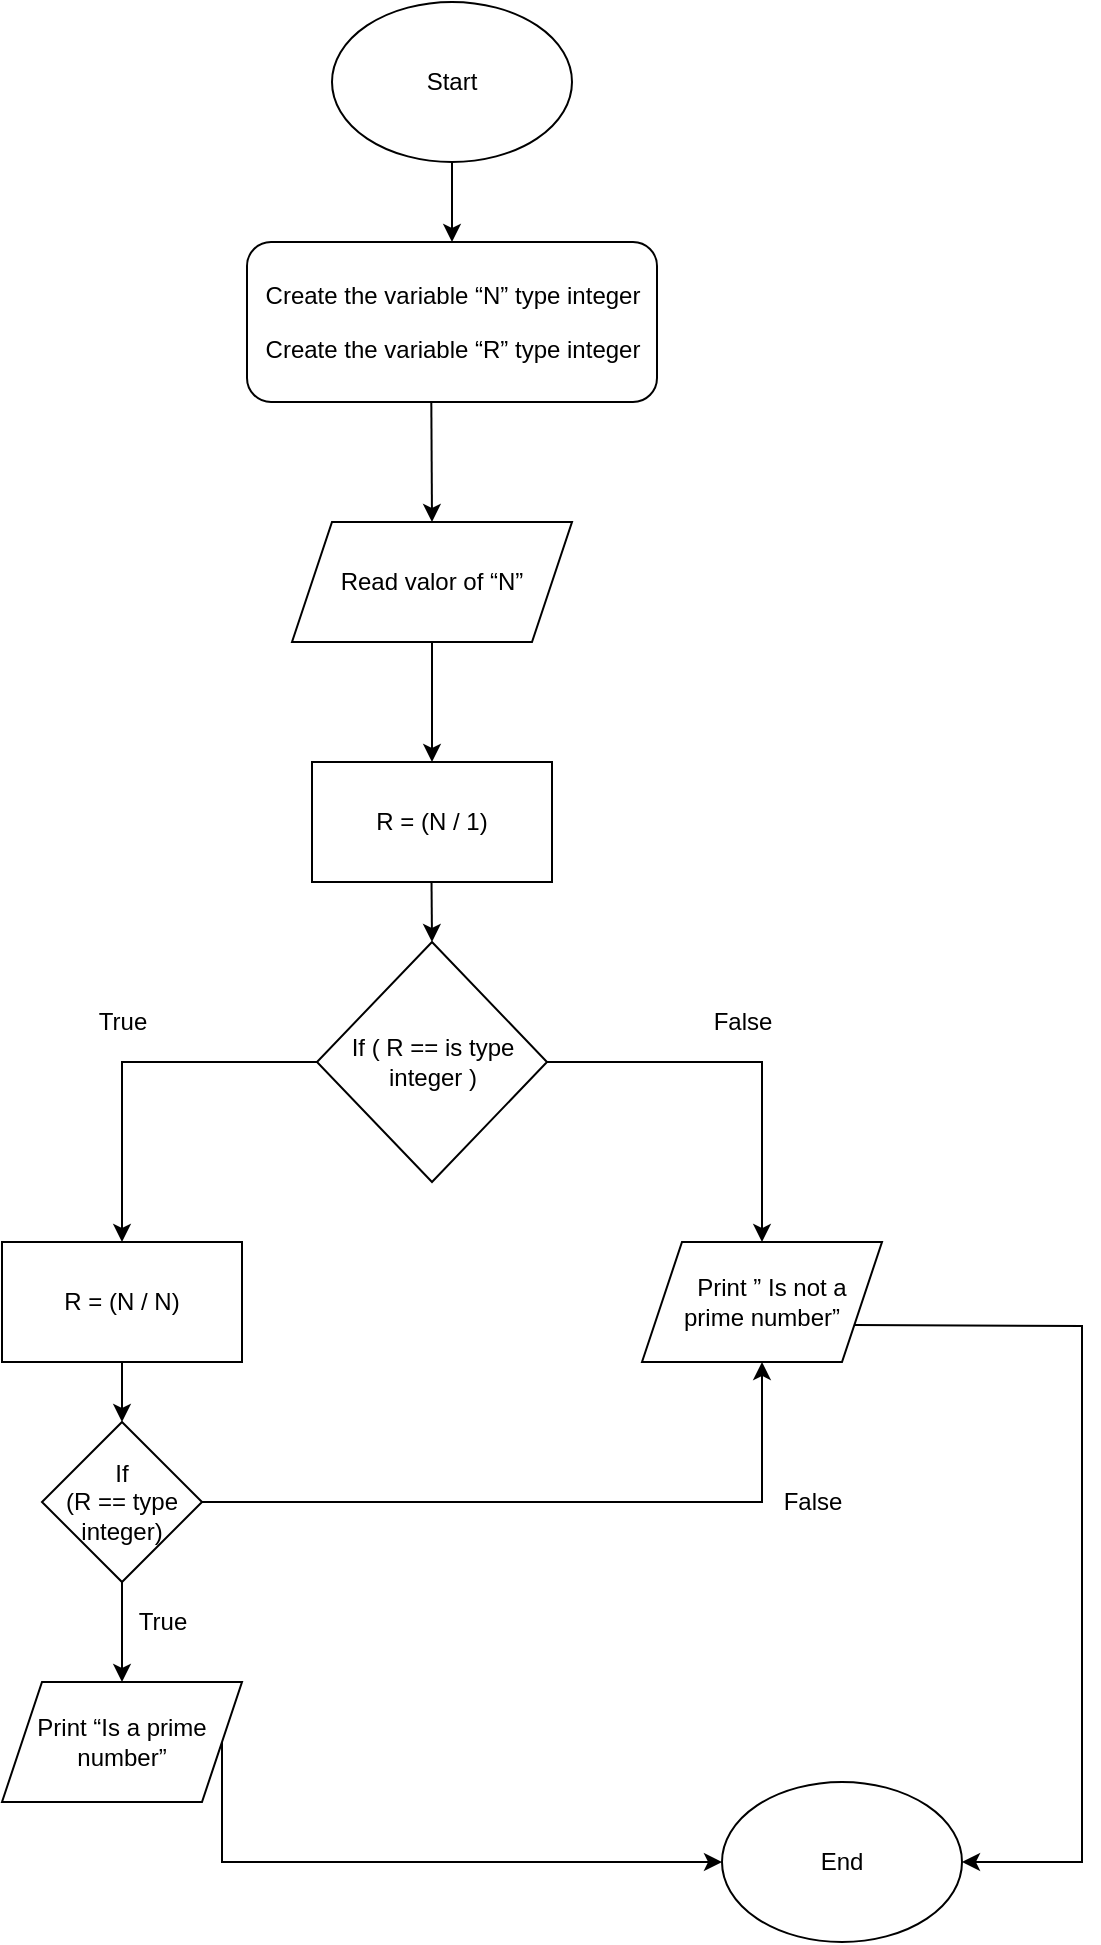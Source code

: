 <mxfile version="20.8.13" type="github" pages="7">
  <diagram id="C5RBs43oDa-KdzZeNtuy" name="Page-1">
    <mxGraphModel dx="1079" dy="494" grid="1" gridSize="10" guides="1" tooltips="1" connect="1" arrows="1" fold="1" page="1" pageScale="1" pageWidth="827" pageHeight="1169" math="0" shadow="0">
      <root>
        <mxCell id="WIyWlLk6GJQsqaUBKTNV-0" />
        <mxCell id="WIyWlLk6GJQsqaUBKTNV-1" parent="WIyWlLk6GJQsqaUBKTNV-0" />
        <mxCell id="WIyWlLk6GJQsqaUBKTNV-3" value="&lt;p class=&quot;MsoNormal&quot;&gt;Create the variable “N” type integer&lt;/p&gt;&lt;p class=&quot;MsoNormal&quot;&gt;&lt;span style=&quot;background-color: initial;&quot;&gt;Create the variable “R”&amp;nbsp;&lt;/span&gt;&lt;span style=&quot;background-color: initial;&quot;&gt;type integer&lt;/span&gt;&lt;/p&gt;" style="rounded=1;whiteSpace=wrap;html=1;fontSize=12;glass=0;strokeWidth=1;shadow=0;" parent="WIyWlLk6GJQsqaUBKTNV-1" vertex="1">
          <mxGeometry x="262.5" y="260" width="205" height="80" as="geometry" />
        </mxCell>
        <mxCell id="2qOrsKL4ruAmTwYQHXjx-0" value="&lt;p class=&quot;MsoNormal&quot;&gt;Read valor of “N”&lt;/p&gt;" style="shape=parallelogram;perimeter=parallelogramPerimeter;whiteSpace=wrap;html=1;fixedSize=1;" parent="WIyWlLk6GJQsqaUBKTNV-1" vertex="1">
          <mxGeometry x="285" y="400" width="140" height="60" as="geometry" />
        </mxCell>
        <mxCell id="2qOrsKL4ruAmTwYQHXjx-3" value="" style="endArrow=classic;html=1;rounded=0;exitX=0.5;exitY=1;exitDx=0;exitDy=0;" parent="WIyWlLk6GJQsqaUBKTNV-1" source="2qOrsKL4ruAmTwYQHXjx-0" edge="1">
          <mxGeometry width="50" height="50" relative="1" as="geometry">
            <mxPoint x="495" y="540" as="sourcePoint" />
            <mxPoint x="355" y="520" as="targetPoint" />
          </mxGeometry>
        </mxCell>
        <mxCell id="2qOrsKL4ruAmTwYQHXjx-5" value="&lt;p class=&quot;MsoNormal&quot;&gt;R = (N / 1)&lt;/p&gt;" style="rounded=0;whiteSpace=wrap;html=1;" parent="WIyWlLk6GJQsqaUBKTNV-1" vertex="1">
          <mxGeometry x="295" y="520" width="120" height="60" as="geometry" />
        </mxCell>
        <mxCell id="2qOrsKL4ruAmTwYQHXjx-7" value="Start" style="ellipse;whiteSpace=wrap;html=1;" parent="WIyWlLk6GJQsqaUBKTNV-1" vertex="1">
          <mxGeometry x="305" y="140" width="120" height="80" as="geometry" />
        </mxCell>
        <mxCell id="2qOrsKL4ruAmTwYQHXjx-9" value="" style="endArrow=classic;html=1;rounded=0;exitX=0.5;exitY=1;exitDx=0;exitDy=0;" parent="WIyWlLk6GJQsqaUBKTNV-1" edge="1">
          <mxGeometry width="50" height="50" relative="1" as="geometry">
            <mxPoint x="354.76" y="580" as="sourcePoint" />
            <mxPoint x="355" y="610" as="targetPoint" />
          </mxGeometry>
        </mxCell>
        <mxCell id="2qOrsKL4ruAmTwYQHXjx-11" value="" style="endArrow=classic;html=1;rounded=0;exitX=0.5;exitY=1;exitDx=0;exitDy=0;" parent="WIyWlLk6GJQsqaUBKTNV-1" source="2qOrsKL4ruAmTwYQHXjx-7" edge="1">
          <mxGeometry width="50" height="50" relative="1" as="geometry">
            <mxPoint x="384.76" y="540" as="sourcePoint" />
            <mxPoint x="365" y="260" as="targetPoint" />
          </mxGeometry>
        </mxCell>
        <mxCell id="2qOrsKL4ruAmTwYQHXjx-12" value="" style="endArrow=classic;html=1;rounded=0;exitX=0.5;exitY=1;exitDx=0;exitDy=0;entryX=0.5;entryY=0;entryDx=0;entryDy=0;" parent="WIyWlLk6GJQsqaUBKTNV-1" target="2qOrsKL4ruAmTwYQHXjx-0" edge="1">
          <mxGeometry width="50" height="50" relative="1" as="geometry">
            <mxPoint x="354.66" y="340" as="sourcePoint" />
            <mxPoint x="354.66" y="390" as="targetPoint" />
          </mxGeometry>
        </mxCell>
        <mxCell id="2qOrsKL4ruAmTwYQHXjx-13" value="&lt;p class=&quot;MsoNormal&quot;&gt;If ( R == is type&lt;br/&gt;integer )&lt;/p&gt;" style="rhombus;whiteSpace=wrap;html=1;" parent="WIyWlLk6GJQsqaUBKTNV-1" vertex="1">
          <mxGeometry x="297.5" y="610" width="115" height="120" as="geometry" />
        </mxCell>
        <mxCell id="2qOrsKL4ruAmTwYQHXjx-15" value="" style="endArrow=classic;html=1;rounded=0;exitX=0;exitY=0.5;exitDx=0;exitDy=0;" parent="WIyWlLk6GJQsqaUBKTNV-1" source="2qOrsKL4ruAmTwYQHXjx-13" edge="1">
          <mxGeometry width="50" height="50" relative="1" as="geometry">
            <mxPoint x="262.5" y="670" as="sourcePoint" />
            <mxPoint x="200" y="760" as="targetPoint" />
            <Array as="points">
              <mxPoint x="200" y="670" />
            </Array>
          </mxGeometry>
        </mxCell>
        <mxCell id="2qOrsKL4ruAmTwYQHXjx-16" value="" style="endArrow=classic;html=1;rounded=0;exitX=1;exitY=0.5;exitDx=0;exitDy=0;" parent="WIyWlLk6GJQsqaUBKTNV-1" source="2qOrsKL4ruAmTwYQHXjx-13" edge="1">
          <mxGeometry width="50" height="50" relative="1" as="geometry">
            <mxPoint x="430.0" y="715" as="sourcePoint" />
            <mxPoint x="520" y="760" as="targetPoint" />
            <Array as="points">
              <mxPoint x="520" y="670" />
            </Array>
          </mxGeometry>
        </mxCell>
        <mxCell id="2qOrsKL4ruAmTwYQHXjx-17" value="True" style="text;html=1;align=center;verticalAlign=middle;resizable=0;points=[];autosize=1;strokeColor=none;fillColor=none;" parent="WIyWlLk6GJQsqaUBKTNV-1" vertex="1">
          <mxGeometry x="175" y="635" width="50" height="30" as="geometry" />
        </mxCell>
        <mxCell id="2qOrsKL4ruAmTwYQHXjx-18" value="False" style="text;html=1;align=center;verticalAlign=middle;resizable=0;points=[];autosize=1;strokeColor=none;fillColor=none;" parent="WIyWlLk6GJQsqaUBKTNV-1" vertex="1">
          <mxGeometry x="485" y="635" width="50" height="30" as="geometry" />
        </mxCell>
        <mxCell id="2qOrsKL4ruAmTwYQHXjx-19" value="R = (N / N)" style="rounded=0;whiteSpace=wrap;html=1;" parent="WIyWlLk6GJQsqaUBKTNV-1" vertex="1">
          <mxGeometry x="140" y="760" width="120" height="60" as="geometry" />
        </mxCell>
        <mxCell id="2qOrsKL4ruAmTwYQHXjx-22" value="If&lt;br&gt;(R == type integer)" style="rhombus;whiteSpace=wrap;html=1;" parent="WIyWlLk6GJQsqaUBKTNV-1" vertex="1">
          <mxGeometry x="160" y="850" width="80" height="80" as="geometry" />
        </mxCell>
        <mxCell id="2qOrsKL4ruAmTwYQHXjx-24" value="" style="endArrow=classic;html=1;rounded=0;exitX=0.5;exitY=1;exitDx=0;exitDy=0;" parent="WIyWlLk6GJQsqaUBKTNV-1" source="2qOrsKL4ruAmTwYQHXjx-22" edge="1">
          <mxGeometry width="50" height="50" relative="1" as="geometry">
            <mxPoint x="200" y="960" as="sourcePoint" />
            <mxPoint x="200" y="980" as="targetPoint" />
          </mxGeometry>
        </mxCell>
        <mxCell id="2qOrsKL4ruAmTwYQHXjx-25" value="&lt;p class=&quot;MsoNormal&quot;&gt;&amp;nbsp; &amp;nbsp;Print ” Is not a prime number”&lt;/p&gt;" style="shape=parallelogram;perimeter=parallelogramPerimeter;whiteSpace=wrap;html=1;fixedSize=1;" parent="WIyWlLk6GJQsqaUBKTNV-1" vertex="1">
          <mxGeometry x="460" y="760" width="120" height="60" as="geometry" />
        </mxCell>
        <mxCell id="2qOrsKL4ruAmTwYQHXjx-26" value="" style="endArrow=classic;html=1;rounded=0;exitX=0.5;exitY=1;exitDx=0;exitDy=0;entryX=0.5;entryY=0;entryDx=0;entryDy=0;" parent="WIyWlLk6GJQsqaUBKTNV-1" source="2qOrsKL4ruAmTwYQHXjx-19" target="2qOrsKL4ruAmTwYQHXjx-22" edge="1">
          <mxGeometry width="50" height="50" relative="1" as="geometry">
            <mxPoint x="290" y="880" as="sourcePoint" />
            <mxPoint x="340" y="830" as="targetPoint" />
          </mxGeometry>
        </mxCell>
        <mxCell id="2qOrsKL4ruAmTwYQHXjx-27" value="True" style="text;html=1;align=center;verticalAlign=middle;resizable=0;points=[];autosize=1;strokeColor=none;fillColor=none;" parent="WIyWlLk6GJQsqaUBKTNV-1" vertex="1">
          <mxGeometry x="195" y="935" width="50" height="30" as="geometry" />
        </mxCell>
        <mxCell id="2qOrsKL4ruAmTwYQHXjx-28" value="" style="endArrow=classic;html=1;rounded=0;exitX=1;exitY=0.5;exitDx=0;exitDy=0;entryX=0.5;entryY=1;entryDx=0;entryDy=0;" parent="WIyWlLk6GJQsqaUBKTNV-1" source="2qOrsKL4ruAmTwYQHXjx-22" target="2qOrsKL4ruAmTwYQHXjx-25" edge="1">
          <mxGeometry width="50" height="50" relative="1" as="geometry">
            <mxPoint x="290" y="880" as="sourcePoint" />
            <mxPoint x="340" y="830" as="targetPoint" />
            <Array as="points">
              <mxPoint x="520" y="890" />
            </Array>
          </mxGeometry>
        </mxCell>
        <mxCell id="2qOrsKL4ruAmTwYQHXjx-29" value="False" style="text;html=1;align=center;verticalAlign=middle;resizable=0;points=[];autosize=1;strokeColor=none;fillColor=none;" parent="WIyWlLk6GJQsqaUBKTNV-1" vertex="1">
          <mxGeometry x="520" y="875" width="50" height="30" as="geometry" />
        </mxCell>
        <mxCell id="2qOrsKL4ruAmTwYQHXjx-30" value="Print “Is a prime&lt;br/&gt;number”" style="shape=parallelogram;perimeter=parallelogramPerimeter;whiteSpace=wrap;html=1;fixedSize=1;" parent="WIyWlLk6GJQsqaUBKTNV-1" vertex="1">
          <mxGeometry x="140" y="980" width="120" height="60" as="geometry" />
        </mxCell>
        <mxCell id="2qOrsKL4ruAmTwYQHXjx-31" value="End" style="ellipse;whiteSpace=wrap;html=1;" parent="WIyWlLk6GJQsqaUBKTNV-1" vertex="1">
          <mxGeometry x="500" y="1030" width="120" height="80" as="geometry" />
        </mxCell>
        <mxCell id="2qOrsKL4ruAmTwYQHXjx-32" value="" style="endArrow=classic;html=1;rounded=0;exitX=1;exitY=0.5;exitDx=0;exitDy=0;entryX=0;entryY=0.5;entryDx=0;entryDy=0;" parent="WIyWlLk6GJQsqaUBKTNV-1" source="2qOrsKL4ruAmTwYQHXjx-30" target="2qOrsKL4ruAmTwYQHXjx-31" edge="1">
          <mxGeometry width="50" height="50" relative="1" as="geometry">
            <mxPoint x="260" y="1070" as="sourcePoint" />
            <mxPoint x="310" y="1020" as="targetPoint" />
            <Array as="points">
              <mxPoint x="250" y="1070" />
            </Array>
          </mxGeometry>
        </mxCell>
        <mxCell id="2qOrsKL4ruAmTwYQHXjx-33" value="" style="endArrow=classic;html=1;rounded=0;exitX=1;exitY=0.75;exitDx=0;exitDy=0;entryX=1;entryY=0.5;entryDx=0;entryDy=0;" parent="WIyWlLk6GJQsqaUBKTNV-1" source="2qOrsKL4ruAmTwYQHXjx-25" target="2qOrsKL4ruAmTwYQHXjx-31" edge="1">
          <mxGeometry width="50" height="50" relative="1" as="geometry">
            <mxPoint x="590" y="975" as="sourcePoint" />
            <mxPoint x="640" y="925" as="targetPoint" />
            <Array as="points">
              <mxPoint x="680" y="802" />
              <mxPoint x="680" y="1070" />
            </Array>
          </mxGeometry>
        </mxCell>
      </root>
    </mxGraphModel>
  </diagram>
  <diagram id="Fbv69KwjeObdLrj_06xm" name="Página-2">
    <mxGraphModel dx="1244" dy="1830" grid="1" gridSize="10" guides="1" tooltips="1" connect="1" arrows="1" fold="1" page="1" pageScale="1" pageWidth="827" pageHeight="1169" math="0" shadow="0">
      <root>
        <mxCell id="0" />
        <mxCell id="1" parent="0" />
        <mxCell id="yqSBp7teYSjlp5_thGrj-1" value="Start" style="ellipse;whiteSpace=wrap;html=1;" vertex="1" parent="1">
          <mxGeometry x="40" y="-1160" width="120" height="80" as="geometry" />
        </mxCell>
        <mxCell id="yqSBp7teYSjlp5_thGrj-2" value="End" style="ellipse;whiteSpace=wrap;html=1;" vertex="1" parent="1">
          <mxGeometry x="360" y="-90" width="120" height="80" as="geometry" />
        </mxCell>
        <mxCell id="yqSBp7teYSjlp5_thGrj-3" value="&lt;p class=&quot;MsoNormal&quot;&gt;Create the variables “a”,”b”,”c”,”d”&lt;br/&gt;type integer&lt;/p&gt;" style="rounded=0;whiteSpace=wrap;html=1;" vertex="1" parent="1">
          <mxGeometry x="40" y="-1040" width="120" height="60" as="geometry" />
        </mxCell>
        <mxCell id="yqSBp7teYSjlp5_thGrj-5" value="&lt;p class=&quot;MsoNormal&quot;&gt;&lt;/p&gt;&lt;span style=&quot;background-color: initial;&quot;&gt;Read valor of &quot;a&quot;&lt;br&gt;Read valor of “b”&lt;/span&gt;&lt;br&gt;&lt;span style=&quot;background-color: initial;&quot;&gt;Read valor of “c”&lt;br&gt;&lt;/span&gt;&lt;span style=&quot;background-color: initial;&quot;&gt;Read valor of “d”&lt;/span&gt;&lt;span style=&quot;background-color: initial;&quot;&gt;&lt;br&gt;&lt;/span&gt;" style="shape=parallelogram;perimeter=parallelogramPerimeter;whiteSpace=wrap;html=1;fixedSize=1;" vertex="1" parent="1">
          <mxGeometry x="30" y="-950" width="140" height="70" as="geometry" />
        </mxCell>
        <mxCell id="yqSBp7teYSjlp5_thGrj-13" value="&lt;p class=&quot;MsoNormal&quot;&gt;If (a &amp;gt; b, c, d)&lt;/p&gt;" style="rhombus;whiteSpace=wrap;html=1;" vertex="1" parent="1">
          <mxGeometry x="45" y="-860" width="80" height="80" as="geometry" />
        </mxCell>
        <mxCell id="yqSBp7teYSjlp5_thGrj-14" value="" style="endArrow=classic;html=1;rounded=0;" edge="1" parent="1">
          <mxGeometry width="50" height="50" relative="1" as="geometry">
            <mxPoint x="125" y="-820" as="sourcePoint" />
            <mxPoint x="185" y="-820" as="targetPoint" />
          </mxGeometry>
        </mxCell>
        <mxCell id="yqSBp7teYSjlp5_thGrj-17" value="" style="endArrow=classic;html=1;rounded=0;exitX=0.5;exitY=1;exitDx=0;exitDy=0;entryX=0.5;entryY=0;entryDx=0;entryDy=0;" edge="1" parent="1" source="yqSBp7teYSjlp5_thGrj-13">
          <mxGeometry width="50" height="50" relative="1" as="geometry">
            <mxPoint x="145" y="-740" as="sourcePoint" />
            <mxPoint x="85" y="-750" as="targetPoint" />
          </mxGeometry>
        </mxCell>
        <mxCell id="yqSBp7teYSjlp5_thGrj-18" value="False" style="text;html=1;align=center;verticalAlign=middle;resizable=0;points=[];autosize=1;strokeColor=none;fillColor=none;" vertex="1" parent="1">
          <mxGeometry x="30" y="-785" width="50" height="30" as="geometry" />
        </mxCell>
        <mxCell id="yqSBp7teYSjlp5_thGrj-19" value="True" style="text;html=1;align=center;verticalAlign=middle;resizable=0;points=[];autosize=1;strokeColor=none;fillColor=none;" vertex="1" parent="1">
          <mxGeometry x="125" y="-850" width="50" height="30" as="geometry" />
        </mxCell>
        <mxCell id="yqSBp7teYSjlp5_thGrj-35" value="&lt;p class=&quot;MsoNormal&quot;&gt;If (b &amp;gt; c, d, a)&lt;/p&gt;" style="rhombus;whiteSpace=wrap;html=1;" vertex="1" parent="1">
          <mxGeometry x="45" y="-750" width="80" height="80" as="geometry" />
        </mxCell>
        <mxCell id="yqSBp7teYSjlp5_thGrj-36" value="" style="endArrow=classic;html=1;rounded=0;" edge="1" parent="1">
          <mxGeometry width="50" height="50" relative="1" as="geometry">
            <mxPoint x="125.0" y="-710" as="sourcePoint" />
            <mxPoint x="185.0" y="-710" as="targetPoint" />
          </mxGeometry>
        </mxCell>
        <mxCell id="yqSBp7teYSjlp5_thGrj-37" value="" style="endArrow=classic;html=1;rounded=0;exitX=0.5;exitY=1;exitDx=0;exitDy=0;entryX=0.5;entryY=0;entryDx=0;entryDy=0;" edge="1" parent="1" source="yqSBp7teYSjlp5_thGrj-35">
          <mxGeometry width="50" height="50" relative="1" as="geometry">
            <mxPoint x="145" y="-630" as="sourcePoint" />
            <mxPoint x="85.0" y="-640" as="targetPoint" />
          </mxGeometry>
        </mxCell>
        <mxCell id="yqSBp7teYSjlp5_thGrj-38" value="False" style="text;html=1;align=center;verticalAlign=middle;resizable=0;points=[];autosize=1;strokeColor=none;fillColor=none;" vertex="1" parent="1">
          <mxGeometry x="30" y="-675" width="50" height="30" as="geometry" />
        </mxCell>
        <mxCell id="yqSBp7teYSjlp5_thGrj-39" value="True" style="text;html=1;align=center;verticalAlign=middle;resizable=0;points=[];autosize=1;strokeColor=none;fillColor=none;" vertex="1" parent="1">
          <mxGeometry x="125" y="-740" width="50" height="30" as="geometry" />
        </mxCell>
        <mxCell id="yqSBp7teYSjlp5_thGrj-40" value="&lt;p class=&quot;MsoNormal&quot;&gt;If (c &amp;gt; d, a, b)&lt;/p&gt;" style="rhombus;whiteSpace=wrap;html=1;" vertex="1" parent="1">
          <mxGeometry x="45" y="-640" width="80" height="80" as="geometry" />
        </mxCell>
        <mxCell id="yqSBp7teYSjlp5_thGrj-41" value="" style="endArrow=classic;html=1;rounded=0;" edge="1" parent="1">
          <mxGeometry width="50" height="50" relative="1" as="geometry">
            <mxPoint x="125.0" y="-600" as="sourcePoint" />
            <mxPoint x="185.0" y="-600" as="targetPoint" />
          </mxGeometry>
        </mxCell>
        <mxCell id="yqSBp7teYSjlp5_thGrj-42" value="" style="endArrow=classic;html=1;rounded=0;exitX=0.5;exitY=1;exitDx=0;exitDy=0;entryX=0.5;entryY=0;entryDx=0;entryDy=0;" edge="1" parent="1" source="yqSBp7teYSjlp5_thGrj-40">
          <mxGeometry width="50" height="50" relative="1" as="geometry">
            <mxPoint x="145" y="-520" as="sourcePoint" />
            <mxPoint x="85.0" y="-530" as="targetPoint" />
          </mxGeometry>
        </mxCell>
        <mxCell id="yqSBp7teYSjlp5_thGrj-43" value="False" style="text;html=1;align=center;verticalAlign=middle;resizable=0;points=[];autosize=1;strokeColor=none;fillColor=none;" vertex="1" parent="1">
          <mxGeometry x="30" y="-565" width="50" height="30" as="geometry" />
        </mxCell>
        <mxCell id="yqSBp7teYSjlp5_thGrj-44" value="True" style="text;html=1;align=center;verticalAlign=middle;resizable=0;points=[];autosize=1;strokeColor=none;fillColor=none;" vertex="1" parent="1">
          <mxGeometry x="125" y="-630" width="50" height="30" as="geometry" />
        </mxCell>
        <mxCell id="yqSBp7teYSjlp5_thGrj-45" value="&lt;p class=&quot;MsoNormal&quot;&gt;If (d &amp;gt; a, b, c)&lt;/p&gt;" style="rhombus;whiteSpace=wrap;html=1;" vertex="1" parent="1">
          <mxGeometry x="45" y="-530" width="80" height="80" as="geometry" />
        </mxCell>
        <mxCell id="yqSBp7teYSjlp5_thGrj-46" value="" style="endArrow=classic;html=1;rounded=0;" edge="1" parent="1">
          <mxGeometry width="50" height="50" relative="1" as="geometry">
            <mxPoint x="125.0" y="-490" as="sourcePoint" />
            <mxPoint x="185.0" y="-490" as="targetPoint" />
          </mxGeometry>
        </mxCell>
        <mxCell id="yqSBp7teYSjlp5_thGrj-47" value="" style="endArrow=classic;html=1;rounded=0;exitX=0.5;exitY=1;exitDx=0;exitDy=0;entryX=0.5;entryY=0;entryDx=0;entryDy=0;" edge="1" parent="1" source="yqSBp7teYSjlp5_thGrj-45">
          <mxGeometry width="50" height="50" relative="1" as="geometry">
            <mxPoint x="145" y="-410" as="sourcePoint" />
            <mxPoint x="85.0" y="-420" as="targetPoint" />
          </mxGeometry>
        </mxCell>
        <mxCell id="yqSBp7teYSjlp5_thGrj-48" value="False" style="text;html=1;align=center;verticalAlign=middle;resizable=0;points=[];autosize=1;strokeColor=none;fillColor=none;" vertex="1" parent="1">
          <mxGeometry x="30" y="-455" width="50" height="30" as="geometry" />
        </mxCell>
        <mxCell id="yqSBp7teYSjlp5_thGrj-49" value="True" style="text;html=1;align=center;verticalAlign=middle;resizable=0;points=[];autosize=1;strokeColor=none;fillColor=none;" vertex="1" parent="1">
          <mxGeometry x="125" y="-520" width="50" height="30" as="geometry" />
        </mxCell>
        <mxCell id="yqSBp7teYSjlp5_thGrj-50" value="&lt;p class=&quot;MsoNormal&quot;&gt;If (a &amp;lt; b, c, d)&lt;/p&gt;" style="rhombus;whiteSpace=wrap;html=1;" vertex="1" parent="1">
          <mxGeometry x="45" y="-420" width="80" height="80" as="geometry" />
        </mxCell>
        <mxCell id="yqSBp7teYSjlp5_thGrj-51" value="" style="endArrow=classic;html=1;rounded=0;" edge="1" parent="1">
          <mxGeometry width="50" height="50" relative="1" as="geometry">
            <mxPoint x="125.0" y="-380" as="sourcePoint" />
            <mxPoint x="185.0" y="-380" as="targetPoint" />
          </mxGeometry>
        </mxCell>
        <mxCell id="yqSBp7teYSjlp5_thGrj-52" value="" style="endArrow=classic;html=1;rounded=0;exitX=0.5;exitY=1;exitDx=0;exitDy=0;entryX=0.5;entryY=0;entryDx=0;entryDy=0;" edge="1" parent="1" source="yqSBp7teYSjlp5_thGrj-50">
          <mxGeometry width="50" height="50" relative="1" as="geometry">
            <mxPoint x="145" y="-300" as="sourcePoint" />
            <mxPoint x="85.0" y="-310" as="targetPoint" />
          </mxGeometry>
        </mxCell>
        <mxCell id="yqSBp7teYSjlp5_thGrj-53" value="False" style="text;html=1;align=center;verticalAlign=middle;resizable=0;points=[];autosize=1;strokeColor=none;fillColor=none;" vertex="1" parent="1">
          <mxGeometry x="30" y="-345" width="50" height="30" as="geometry" />
        </mxCell>
        <mxCell id="yqSBp7teYSjlp5_thGrj-54" value="True" style="text;html=1;align=center;verticalAlign=middle;resizable=0;points=[];autosize=1;strokeColor=none;fillColor=none;" vertex="1" parent="1">
          <mxGeometry x="125" y="-410" width="50" height="30" as="geometry" />
        </mxCell>
        <mxCell id="yqSBp7teYSjlp5_thGrj-55" value="&lt;p class=&quot;MsoNormal&quot;&gt;If (b &amp;lt; c, d, a)&lt;/p&gt;" style="rhombus;whiteSpace=wrap;html=1;" vertex="1" parent="1">
          <mxGeometry x="45" y="-310" width="80" height="80" as="geometry" />
        </mxCell>
        <mxCell id="yqSBp7teYSjlp5_thGrj-56" value="" style="endArrow=classic;html=1;rounded=0;" edge="1" parent="1">
          <mxGeometry width="50" height="50" relative="1" as="geometry">
            <mxPoint x="125.0" y="-270" as="sourcePoint" />
            <mxPoint x="185.0" y="-270" as="targetPoint" />
          </mxGeometry>
        </mxCell>
        <mxCell id="yqSBp7teYSjlp5_thGrj-57" value="" style="endArrow=classic;html=1;rounded=0;exitX=0.5;exitY=1;exitDx=0;exitDy=0;entryX=0.5;entryY=0;entryDx=0;entryDy=0;" edge="1" parent="1" source="yqSBp7teYSjlp5_thGrj-55">
          <mxGeometry width="50" height="50" relative="1" as="geometry">
            <mxPoint x="145" y="-190" as="sourcePoint" />
            <mxPoint x="85.0" y="-200" as="targetPoint" />
          </mxGeometry>
        </mxCell>
        <mxCell id="yqSBp7teYSjlp5_thGrj-58" value="False" style="text;html=1;align=center;verticalAlign=middle;resizable=0;points=[];autosize=1;strokeColor=none;fillColor=none;" vertex="1" parent="1">
          <mxGeometry x="30" y="-235" width="50" height="30" as="geometry" />
        </mxCell>
        <mxCell id="yqSBp7teYSjlp5_thGrj-59" value="True" style="text;html=1;align=center;verticalAlign=middle;resizable=0;points=[];autosize=1;strokeColor=none;fillColor=none;" vertex="1" parent="1">
          <mxGeometry x="125" y="-300" width="50" height="30" as="geometry" />
        </mxCell>
        <mxCell id="yqSBp7teYSjlp5_thGrj-60" value="&lt;p class=&quot;MsoNormal&quot;&gt;If (c &amp;lt; d, a, b)&lt;/p&gt;" style="rhombus;whiteSpace=wrap;html=1;" vertex="1" parent="1">
          <mxGeometry x="45" y="-200" width="80" height="80" as="geometry" />
        </mxCell>
        <mxCell id="yqSBp7teYSjlp5_thGrj-61" value="" style="endArrow=classic;html=1;rounded=0;" edge="1" parent="1">
          <mxGeometry width="50" height="50" relative="1" as="geometry">
            <mxPoint x="125.0" y="-160" as="sourcePoint" />
            <mxPoint x="185.0" y="-160" as="targetPoint" />
          </mxGeometry>
        </mxCell>
        <mxCell id="yqSBp7teYSjlp5_thGrj-62" value="" style="endArrow=classic;html=1;rounded=0;exitX=0.5;exitY=1;exitDx=0;exitDy=0;entryX=0.5;entryY=0;entryDx=0;entryDy=0;" edge="1" parent="1" source="yqSBp7teYSjlp5_thGrj-60">
          <mxGeometry width="50" height="50" relative="1" as="geometry">
            <mxPoint x="145" y="-80" as="sourcePoint" />
            <mxPoint x="85.0" y="-90" as="targetPoint" />
          </mxGeometry>
        </mxCell>
        <mxCell id="yqSBp7teYSjlp5_thGrj-63" value="False" style="text;html=1;align=center;verticalAlign=middle;resizable=0;points=[];autosize=1;strokeColor=none;fillColor=none;" vertex="1" parent="1">
          <mxGeometry x="30" y="-125" width="50" height="30" as="geometry" />
        </mxCell>
        <mxCell id="yqSBp7teYSjlp5_thGrj-64" value="True" style="text;html=1;align=center;verticalAlign=middle;resizable=0;points=[];autosize=1;strokeColor=none;fillColor=none;" vertex="1" parent="1">
          <mxGeometry x="125" y="-190" width="50" height="30" as="geometry" />
        </mxCell>
        <mxCell id="yqSBp7teYSjlp5_thGrj-65" value="&lt;p class=&quot;MsoNormal&quot;&gt;If (d &amp;lt; a, b, c)&lt;/p&gt;" style="rhombus;whiteSpace=wrap;html=1;" vertex="1" parent="1">
          <mxGeometry x="45" y="-90" width="80" height="80" as="geometry" />
        </mxCell>
        <mxCell id="yqSBp7teYSjlp5_thGrj-66" value="" style="endArrow=classic;html=1;rounded=0;" edge="1" parent="1">
          <mxGeometry width="50" height="50" relative="1" as="geometry">
            <mxPoint x="125.0" y="-50.0" as="sourcePoint" />
            <mxPoint x="185.0" y="-50.0" as="targetPoint" />
          </mxGeometry>
        </mxCell>
        <mxCell id="yqSBp7teYSjlp5_thGrj-67" value="" style="endArrow=classic;html=1;rounded=0;exitX=0.5;exitY=1;exitDx=0;exitDy=0;entryX=0.5;entryY=1;entryDx=0;entryDy=0;" edge="1" parent="1" source="yqSBp7teYSjlp5_thGrj-65" target="yqSBp7teYSjlp5_thGrj-2">
          <mxGeometry width="50" height="50" relative="1" as="geometry">
            <mxPoint x="145" y="30" as="sourcePoint" />
            <mxPoint x="85.0" y="20.0" as="targetPoint" />
            <Array as="points">
              <mxPoint x="85" y="40" />
              <mxPoint x="420" y="40" />
            </Array>
          </mxGeometry>
        </mxCell>
        <mxCell id="yqSBp7teYSjlp5_thGrj-68" value="False" style="text;html=1;align=center;verticalAlign=middle;resizable=0;points=[];autosize=1;strokeColor=none;fillColor=none;" vertex="1" parent="1">
          <mxGeometry x="30" y="-15" width="50" height="30" as="geometry" />
        </mxCell>
        <mxCell id="yqSBp7teYSjlp5_thGrj-69" value="True" style="text;html=1;align=center;verticalAlign=middle;resizable=0;points=[];autosize=1;strokeColor=none;fillColor=none;" vertex="1" parent="1">
          <mxGeometry x="125" y="-80" width="50" height="30" as="geometry" />
        </mxCell>
        <mxCell id="yqSBp7teYSjlp5_thGrj-70" value="Print “The highest&lt;br/&gt;value is: (a)”" style="shape=parallelogram;perimeter=parallelogramPerimeter;whiteSpace=wrap;html=1;fixedSize=1;" vertex="1" parent="1">
          <mxGeometry x="175" y="-850" width="135" height="60" as="geometry" />
        </mxCell>
        <mxCell id="yqSBp7teYSjlp5_thGrj-71" value="Print “The highest&lt;br/&gt;value is: (a)”" style="shape=parallelogram;perimeter=parallelogramPerimeter;whiteSpace=wrap;html=1;fixedSize=1;" vertex="1" parent="1">
          <mxGeometry x="175" y="-740" width="135" height="60" as="geometry" />
        </mxCell>
        <mxCell id="yqSBp7teYSjlp5_thGrj-72" value="Print “The highest&lt;br/&gt;value is: (a)”" style="shape=parallelogram;perimeter=parallelogramPerimeter;whiteSpace=wrap;html=1;fixedSize=1;" vertex="1" parent="1">
          <mxGeometry x="175" y="-630" width="135" height="60" as="geometry" />
        </mxCell>
        <mxCell id="yqSBp7teYSjlp5_thGrj-73" value="Print “The highest&lt;br/&gt;value is: (a)”" style="shape=parallelogram;perimeter=parallelogramPerimeter;whiteSpace=wrap;html=1;fixedSize=1;" vertex="1" parent="1">
          <mxGeometry x="175" y="-520" width="135" height="60" as="geometry" />
        </mxCell>
        <mxCell id="yqSBp7teYSjlp5_thGrj-74" value="Print “The lowest&lt;br/&gt;value is: (a)”" style="shape=parallelogram;perimeter=parallelogramPerimeter;whiteSpace=wrap;html=1;fixedSize=1;" vertex="1" parent="1">
          <mxGeometry x="175" y="-410" width="125" height="60" as="geometry" />
        </mxCell>
        <mxCell id="yqSBp7teYSjlp5_thGrj-75" value="Print “The lowest&lt;br/&gt;value is: (a)”" style="shape=parallelogram;perimeter=parallelogramPerimeter;whiteSpace=wrap;html=1;fixedSize=1;" vertex="1" parent="1">
          <mxGeometry x="175" y="-300" width="125" height="60" as="geometry" />
        </mxCell>
        <mxCell id="yqSBp7teYSjlp5_thGrj-76" value="Print “The lowest&lt;br/&gt;value is: (a)”" style="shape=parallelogram;perimeter=parallelogramPerimeter;whiteSpace=wrap;html=1;fixedSize=1;" vertex="1" parent="1">
          <mxGeometry x="175" y="-190" width="125" height="60" as="geometry" />
        </mxCell>
        <mxCell id="yqSBp7teYSjlp5_thGrj-77" value="Print “The lowest&lt;br/&gt;value is: (a)”" style="shape=parallelogram;perimeter=parallelogramPerimeter;whiteSpace=wrap;html=1;fixedSize=1;" vertex="1" parent="1">
          <mxGeometry x="175" y="-80" width="125" height="60" as="geometry" />
        </mxCell>
        <mxCell id="yqSBp7teYSjlp5_thGrj-78" value="" style="endArrow=classic;html=1;rounded=0;exitX=1;exitY=0.5;exitDx=0;exitDy=0;entryX=0.5;entryY=0;entryDx=0;entryDy=0;" edge="1" parent="1" source="yqSBp7teYSjlp5_thGrj-70" target="yqSBp7teYSjlp5_thGrj-2">
          <mxGeometry width="50" height="50" relative="1" as="geometry">
            <mxPoint x="360" y="-530" as="sourcePoint" />
            <mxPoint x="410" y="-580" as="targetPoint" />
            <Array as="points">
              <mxPoint x="420" y="-820" />
            </Array>
          </mxGeometry>
        </mxCell>
        <mxCell id="yqSBp7teYSjlp5_thGrj-79" value="" style="endArrow=none;html=1;rounded=0;exitX=1;exitY=0.5;exitDx=0;exitDy=0;" edge="1" parent="1" source="yqSBp7teYSjlp5_thGrj-71">
          <mxGeometry width="50" height="50" relative="1" as="geometry">
            <mxPoint x="360" y="-390" as="sourcePoint" />
            <mxPoint x="420" y="-710" as="targetPoint" />
          </mxGeometry>
        </mxCell>
        <mxCell id="yqSBp7teYSjlp5_thGrj-80" value="" style="endArrow=none;html=1;rounded=0;exitX=1;exitY=0.5;exitDx=0;exitDy=0;" edge="1" parent="1">
          <mxGeometry width="50" height="50" relative="1" as="geometry">
            <mxPoint x="300.0" y="-600.71" as="sourcePoint" />
            <mxPoint x="420" y="-600.71" as="targetPoint" />
          </mxGeometry>
        </mxCell>
        <mxCell id="yqSBp7teYSjlp5_thGrj-81" value="" style="endArrow=none;html=1;rounded=0;exitX=1;exitY=0.5;exitDx=0;exitDy=0;" edge="1" parent="1">
          <mxGeometry width="50" height="50" relative="1" as="geometry">
            <mxPoint x="300.0" y="-490.34" as="sourcePoint" />
            <mxPoint x="420" y="-490.34" as="targetPoint" />
          </mxGeometry>
        </mxCell>
        <mxCell id="yqSBp7teYSjlp5_thGrj-82" value="" style="endArrow=none;html=1;rounded=0;exitX=1;exitY=0.5;exitDx=0;exitDy=0;" edge="1" parent="1">
          <mxGeometry width="50" height="50" relative="1" as="geometry">
            <mxPoint x="290.0" y="-380.69" as="sourcePoint" />
            <mxPoint x="420" y="-381" as="targetPoint" />
          </mxGeometry>
        </mxCell>
        <mxCell id="yqSBp7teYSjlp5_thGrj-83" value="" style="endArrow=none;html=1;rounded=0;exitX=1;exitY=0.5;exitDx=0;exitDy=0;" edge="1" parent="1">
          <mxGeometry width="50" height="50" relative="1" as="geometry">
            <mxPoint x="290.0" y="-269.69" as="sourcePoint" />
            <mxPoint x="420" y="-270" as="targetPoint" />
          </mxGeometry>
        </mxCell>
        <mxCell id="yqSBp7teYSjlp5_thGrj-84" value="" style="endArrow=none;html=1;rounded=0;exitX=1;exitY=0.5;exitDx=0;exitDy=0;" edge="1" parent="1">
          <mxGeometry width="50" height="50" relative="1" as="geometry">
            <mxPoint x="290.0" y="-160.38" as="sourcePoint" />
            <mxPoint x="420" y="-160.69" as="targetPoint" />
          </mxGeometry>
        </mxCell>
        <mxCell id="yqSBp7teYSjlp5_thGrj-85" value="" style="endArrow=classic;html=1;rounded=0;exitX=1;exitY=0.5;exitDx=0;exitDy=0;entryX=0;entryY=0.5;entryDx=0;entryDy=0;" edge="1" parent="1" source="yqSBp7teYSjlp5_thGrj-77" target="yqSBp7teYSjlp5_thGrj-2">
          <mxGeometry width="50" height="50" relative="1" as="geometry">
            <mxPoint x="390" y="-50" as="sourcePoint" />
            <mxPoint x="440" y="-100" as="targetPoint" />
          </mxGeometry>
        </mxCell>
        <mxCell id="yqSBp7teYSjlp5_thGrj-86" value="" style="endArrow=classic;html=1;rounded=0;exitX=0.5;exitY=1;exitDx=0;exitDy=0;entryX=0.5;entryY=0;entryDx=0;entryDy=0;" edge="1" parent="1" source="yqSBp7teYSjlp5_thGrj-1" target="yqSBp7teYSjlp5_thGrj-3">
          <mxGeometry width="50" height="50" relative="1" as="geometry">
            <mxPoint x="120" y="-1050" as="sourcePoint" />
            <mxPoint x="170" y="-1100" as="targetPoint" />
          </mxGeometry>
        </mxCell>
        <mxCell id="yqSBp7teYSjlp5_thGrj-87" value="" style="endArrow=classic;html=1;rounded=0;exitX=0.5;exitY=1;exitDx=0;exitDy=0;" edge="1" parent="1">
          <mxGeometry width="50" height="50" relative="1" as="geometry">
            <mxPoint x="99.81" y="-980" as="sourcePoint" />
            <mxPoint x="100" y="-950" as="targetPoint" />
          </mxGeometry>
        </mxCell>
        <mxCell id="yqSBp7teYSjlp5_thGrj-88" value="" style="endArrow=classic;html=1;rounded=0;exitX=0.5;exitY=1;exitDx=0;exitDy=0;entryX=0.5;entryY=0;entryDx=0;entryDy=0;" edge="1" parent="1" target="yqSBp7teYSjlp5_thGrj-13">
          <mxGeometry width="50" height="50" relative="1" as="geometry">
            <mxPoint x="84.81" y="-880" as="sourcePoint" />
            <mxPoint x="84.81" y="-840" as="targetPoint" />
          </mxGeometry>
        </mxCell>
      </root>
    </mxGraphModel>
  </diagram>
  <diagram id="YzBkZt--rzvMaI_i6Nl1" name="Página-3">
    <mxGraphModel dx="1447" dy="1748" grid="1" gridSize="10" guides="1" tooltips="1" connect="1" arrows="1" fold="1" page="1" pageScale="1" pageWidth="827" pageHeight="1169" math="0" shadow="0">
      <root>
        <mxCell id="0" />
        <mxCell id="1" parent="0" />
        <mxCell id="iHydfapZ0kGDM9IAodq2-1" value="Start" style="ellipse;whiteSpace=wrap;html=1;" vertex="1" parent="1">
          <mxGeometry x="65" y="-1160" width="120" height="80" as="geometry" />
        </mxCell>
        <mxCell id="iHydfapZ0kGDM9IAodq2-2" value="End" style="ellipse;whiteSpace=wrap;html=1;" vertex="1" parent="1">
          <mxGeometry x="360" y="-90" width="120" height="80" as="geometry" />
        </mxCell>
        <mxCell id="iHydfapZ0kGDM9IAodq2-3" value="&lt;p class=&quot;MsoNormal&quot;&gt;Create variable “take_money”&lt;/p&gt;&lt;p class=&quot;MsoNormal&quot;&gt;&lt;span lang=&quot;EN-US&quot;&gt;Create variable “enter_pin”&lt;/span&gt;&lt;/p&gt;&lt;p class=&quot;MsoNormal&quot;&gt;&lt;span lang=&quot;EN-US&quot;&gt;Create variable “money”= 8000&amp;nbsp;&lt;/span&gt;&lt;/p&gt;&lt;p class=&quot;MsoNormal&quot;&gt;&lt;span style=&quot;background-color: initial;&quot;&gt;Create variable “pin”=&lt;/span&gt;&lt;span style=&quot;background-color: initial;&quot;&gt;1234&lt;/span&gt;&lt;/p&gt;&lt;p class=&quot;MsoNormal&quot;&gt;&lt;span lang=&quot;EN-US&quot;&gt;&lt;/span&gt;&lt;/p&gt;&lt;p class=&quot;MsoNormal&quot;&gt;&lt;span lang=&quot;EN-US&quot;&gt;&lt;/span&gt;&lt;/p&gt;&lt;p class=&quot;MsoNormal&quot;&gt;&lt;span lang=&quot;EN-US&quot;&gt;&lt;/span&gt;&lt;/p&gt;" style="rounded=0;whiteSpace=wrap;html=1;" vertex="1" parent="1">
          <mxGeometry x="10" y="-1060" width="230" height="100" as="geometry" />
        </mxCell>
        <mxCell id="iHydfapZ0kGDM9IAodq2-5" value="&lt;p class=&quot;MsoNormal&quot;&gt;Print “Hello sir how&lt;br/&gt;much you will need today?”&lt;/p&gt;" style="shape=parallelogram;perimeter=parallelogramPerimeter;whiteSpace=wrap;html=1;fixedSize=1;" vertex="1" parent="1">
          <mxGeometry x="32.5" y="-940" width="185" height="60" as="geometry" />
        </mxCell>
        <mxCell id="iHydfapZ0kGDM9IAodq2-6" value="&lt;p class=&quot;MsoNormal&quot;&gt;Read valor of “take_money”&lt;/p&gt;" style="shape=parallelogram;perimeter=parallelogramPerimeter;whiteSpace=wrap;html=1;fixedSize=1;" vertex="1" parent="1">
          <mxGeometry x="65" y="-860" width="120" height="60" as="geometry" />
        </mxCell>
        <mxCell id="iHydfapZ0kGDM9IAodq2-7" value="&lt;p class=&quot;MsoNormal&quot;&gt;Print “please introduce&lt;br/&gt;your pin”&lt;/p&gt;" style="shape=parallelogram;perimeter=parallelogramPerimeter;whiteSpace=wrap;html=1;fixedSize=1;" vertex="1" parent="1">
          <mxGeometry x="32.5" y="-780" width="185" height="60" as="geometry" />
        </mxCell>
        <mxCell id="iHydfapZ0kGDM9IAodq2-8" value="&lt;p class=&quot;MsoNormal&quot;&gt;Read valor for “enter_pin”&lt;/p&gt;" style="shape=parallelogram;perimeter=parallelogramPerimeter;whiteSpace=wrap;html=1;fixedSize=1;" vertex="1" parent="1">
          <mxGeometry x="65" y="-700" width="120" height="60" as="geometry" />
        </mxCell>
        <mxCell id="iHydfapZ0kGDM9IAodq2-9" value="&lt;p class=&quot;MsoNormal&quot;&gt;If&amp;nbsp;&lt;span style=&quot;background-color: initial;&quot;&gt;((enter_pin)==(pin)&lt;/span&gt;&lt;span style=&quot;background-color: initial;&quot;&gt;)&lt;/span&gt;&lt;/p&gt;" style="rhombus;whiteSpace=wrap;html=1;" vertex="1" parent="1">
          <mxGeometry x="65" y="-620" width="120" height="120" as="geometry" />
        </mxCell>
        <mxCell id="iHydfapZ0kGDM9IAodq2-10" value="" style="endArrow=classic;html=1;rounded=0;exitX=1;exitY=0.5;exitDx=0;exitDy=0;" edge="1" parent="1" source="iHydfapZ0kGDM9IAodq2-9">
          <mxGeometry width="50" height="50" relative="1" as="geometry">
            <mxPoint x="300" y="-520" as="sourcePoint" />
            <mxPoint x="250" y="-560" as="targetPoint" />
          </mxGeometry>
        </mxCell>
        <mxCell id="iHydfapZ0kGDM9IAodq2-11" value="" style="endArrow=classic;html=1;rounded=0;exitX=0.5;exitY=1;exitDx=0;exitDy=0;" edge="1" parent="1" source="iHydfapZ0kGDM9IAodq2-9">
          <mxGeometry width="50" height="50" relative="1" as="geometry">
            <mxPoint x="195.0" y="-550" as="sourcePoint" />
            <mxPoint x="125" y="-450" as="targetPoint" />
          </mxGeometry>
        </mxCell>
        <mxCell id="iHydfapZ0kGDM9IAodq2-12" value="True" style="text;html=1;align=center;verticalAlign=middle;resizable=0;points=[];autosize=1;strokeColor=none;fillColor=none;" vertex="1" parent="1">
          <mxGeometry x="190" y="-584" width="50" height="30" as="geometry" />
        </mxCell>
        <mxCell id="iHydfapZ0kGDM9IAodq2-13" value="False" style="text;html=1;align=center;verticalAlign=middle;resizable=0;points=[];autosize=1;strokeColor=none;fillColor=none;" vertex="1" parent="1">
          <mxGeometry x="120" y="-500" width="50" height="30" as="geometry" />
        </mxCell>
        <mxCell id="iHydfapZ0kGDM9IAodq2-14" value="&lt;p class=&quot;MsoNormal&quot;&gt;If ((take_money)&amp;lt;(money))&lt;/p&gt;" style="rhombus;whiteSpace=wrap;html=1;" vertex="1" parent="1">
          <mxGeometry x="250" y="-635" width="150" height="150" as="geometry" />
        </mxCell>
        <mxCell id="iHydfapZ0kGDM9IAodq2-15" value="" style="endArrow=classic;html=1;rounded=0;exitX=0.5;exitY=1;exitDx=0;exitDy=0;" edge="1" parent="1">
          <mxGeometry width="50" height="50" relative="1" as="geometry">
            <mxPoint x="324.0" y="-485" as="sourcePoint" />
            <mxPoint x="324.0" y="-435" as="targetPoint" />
          </mxGeometry>
        </mxCell>
        <mxCell id="iHydfapZ0kGDM9IAodq2-16" value="False" style="text;html=1;align=center;verticalAlign=middle;resizable=0;points=[];autosize=1;strokeColor=none;fillColor=none;" vertex="1" parent="1">
          <mxGeometry x="319" y="-485" width="50" height="30" as="geometry" />
        </mxCell>
        <mxCell id="iHydfapZ0kGDM9IAodq2-17" value="" style="endArrow=classic;html=1;rounded=0;exitX=1;exitY=0.5;exitDx=0;exitDy=0;" edge="1" parent="1">
          <mxGeometry width="50" height="50" relative="1" as="geometry">
            <mxPoint x="400.0" y="-560.34" as="sourcePoint" />
            <mxPoint x="490" y="-560" as="targetPoint" />
          </mxGeometry>
        </mxCell>
        <mxCell id="iHydfapZ0kGDM9IAodq2-18" value="True" style="text;html=1;align=center;verticalAlign=middle;resizable=0;points=[];autosize=1;strokeColor=none;fillColor=none;" vertex="1" parent="1">
          <mxGeometry x="410" y="-584" width="50" height="30" as="geometry" />
        </mxCell>
        <mxCell id="iHydfapZ0kGDM9IAodq2-19" value="Print “take your&lt;br/&gt;money sir”" style="shape=parallelogram;perimeter=parallelogramPerimeter;whiteSpace=wrap;html=1;fixedSize=1;" vertex="1" parent="1">
          <mxGeometry x="480" y="-590" width="120" height="60" as="geometry" />
        </mxCell>
        <mxCell id="iHydfapZ0kGDM9IAodq2-20" value="&lt;p class=&quot;MsoNormal&quot;&gt;money = (money – take_money)&lt;/p&gt;" style="rounded=0;whiteSpace=wrap;html=1;" vertex="1" parent="1">
          <mxGeometry x="630" y="-590" width="120" height="60" as="geometry" />
        </mxCell>
        <mxCell id="iHydfapZ0kGDM9IAodq2-22" value="Print “you don’t have&lt;br/&gt;enough money”" style="shape=parallelogram;perimeter=parallelogramPerimeter;whiteSpace=wrap;html=1;fixedSize=1;" vertex="1" parent="1">
          <mxGeometry x="252" y="-434" width="146" height="60" as="geometry" />
        </mxCell>
        <mxCell id="iHydfapZ0kGDM9IAodq2-23" value="Print “The pin is&lt;br/&gt;incorrect”" style="shape=parallelogram;perimeter=parallelogramPerimeter;whiteSpace=wrap;html=1;fixedSize=1;" vertex="1" parent="1">
          <mxGeometry x="65" y="-450" width="120" height="60" as="geometry" />
        </mxCell>
        <mxCell id="iHydfapZ0kGDM9IAodq2-24" value="" style="endArrow=classic;html=1;rounded=0;exitX=0.923;exitY=0.55;exitDx=0;exitDy=0;exitPerimeter=0;entryX=-0.023;entryY=0.543;entryDx=0;entryDy=0;entryPerimeter=0;" edge="1" parent="1" source="iHydfapZ0kGDM9IAodq2-19" target="iHydfapZ0kGDM9IAodq2-20">
          <mxGeometry width="50" height="50" relative="1" as="geometry">
            <mxPoint x="450" y="-470" as="sourcePoint" />
            <mxPoint x="500" y="-520" as="targetPoint" />
          </mxGeometry>
        </mxCell>
        <mxCell id="iHydfapZ0kGDM9IAodq2-25" value="" style="endArrow=classic;html=1;rounded=0;exitX=0.5;exitY=1;exitDx=0;exitDy=0;entryX=1;entryY=0.5;entryDx=0;entryDy=0;" edge="1" parent="1" source="iHydfapZ0kGDM9IAodq2-20" target="iHydfapZ0kGDM9IAodq2-2">
          <mxGeometry width="50" height="50" relative="1" as="geometry">
            <mxPoint x="380" y="-230" as="sourcePoint" />
            <mxPoint x="430" y="-280" as="targetPoint" />
            <Array as="points">
              <mxPoint x="690" y="-50" />
            </Array>
          </mxGeometry>
        </mxCell>
        <mxCell id="iHydfapZ0kGDM9IAodq2-26" value="" style="endArrow=classic;html=1;rounded=0;exitX=0.5;exitY=1;exitDx=0;exitDy=0;entryX=0.5;entryY=0;entryDx=0;entryDy=0;" edge="1" parent="1" source="iHydfapZ0kGDM9IAodq2-22" target="iHydfapZ0kGDM9IAodq2-2">
          <mxGeometry width="50" height="50" relative="1" as="geometry">
            <mxPoint x="380" y="-230" as="sourcePoint" />
            <mxPoint x="320" y="-110" as="targetPoint" />
            <Array as="points">
              <mxPoint x="320" y="-140" />
              <mxPoint x="420" y="-140" />
            </Array>
          </mxGeometry>
        </mxCell>
        <mxCell id="iHydfapZ0kGDM9IAodq2-27" value="" style="endArrow=classic;html=1;rounded=0;exitX=0.446;exitY=1.036;exitDx=0;exitDy=0;exitPerimeter=0;entryX=0;entryY=0.5;entryDx=0;entryDy=0;" edge="1" parent="1" source="iHydfapZ0kGDM9IAodq2-23" target="iHydfapZ0kGDM9IAodq2-2">
          <mxGeometry width="50" height="50" relative="1" as="geometry">
            <mxPoint x="380" y="-230" as="sourcePoint" />
            <mxPoint x="430" y="-280" as="targetPoint" />
            <Array as="points">
              <mxPoint x="119" y="-50" />
            </Array>
          </mxGeometry>
        </mxCell>
        <mxCell id="iHydfapZ0kGDM9IAodq2-28" value="" style="endArrow=classic;html=1;rounded=0;exitX=0.5;exitY=1;exitDx=0;exitDy=0;entryX=0.5;entryY=0;entryDx=0;entryDy=0;" edge="1" parent="1" source="iHydfapZ0kGDM9IAodq2-1" target="iHydfapZ0kGDM9IAodq2-3">
          <mxGeometry width="50" height="50" relative="1" as="geometry">
            <mxPoint x="260" y="-540" as="sourcePoint" />
            <mxPoint x="310" y="-590" as="targetPoint" />
          </mxGeometry>
        </mxCell>
        <mxCell id="iHydfapZ0kGDM9IAodq2-29" value="" style="endArrow=classic;html=1;rounded=0;exitX=0.5;exitY=1;exitDx=0;exitDy=0;entryX=0.5;entryY=0;entryDx=0;entryDy=0;" edge="1" parent="1">
          <mxGeometry width="50" height="50" relative="1" as="geometry">
            <mxPoint x="124.8" y="-960" as="sourcePoint" />
            <mxPoint x="124.8" y="-940" as="targetPoint" />
          </mxGeometry>
        </mxCell>
        <mxCell id="iHydfapZ0kGDM9IAodq2-30" value="" style="endArrow=classic;html=1;rounded=0;exitX=0.5;exitY=1;exitDx=0;exitDy=0;entryX=0.5;entryY=0;entryDx=0;entryDy=0;" edge="1" parent="1">
          <mxGeometry width="50" height="50" relative="1" as="geometry">
            <mxPoint x="124.8" y="-880" as="sourcePoint" />
            <mxPoint x="124.8" y="-860" as="targetPoint" />
          </mxGeometry>
        </mxCell>
        <mxCell id="iHydfapZ0kGDM9IAodq2-33" value="" style="endArrow=classic;html=1;rounded=0;exitX=0.5;exitY=1;exitDx=0;exitDy=0;entryX=0.5;entryY=0;entryDx=0;entryDy=0;" edge="1" parent="1">
          <mxGeometry width="50" height="50" relative="1" as="geometry">
            <mxPoint x="124.8" y="-800" as="sourcePoint" />
            <mxPoint x="124.8" y="-780" as="targetPoint" />
          </mxGeometry>
        </mxCell>
        <mxCell id="iHydfapZ0kGDM9IAodq2-34" value="" style="endArrow=classic;html=1;rounded=0;exitX=0.5;exitY=1;exitDx=0;exitDy=0;entryX=0.5;entryY=0;entryDx=0;entryDy=0;" edge="1" parent="1">
          <mxGeometry width="50" height="50" relative="1" as="geometry">
            <mxPoint x="124.8" y="-720" as="sourcePoint" />
            <mxPoint x="124.8" y="-700" as="targetPoint" />
          </mxGeometry>
        </mxCell>
        <mxCell id="iHydfapZ0kGDM9IAodq2-35" value="" style="endArrow=classic;html=1;rounded=0;exitX=0.5;exitY=1;exitDx=0;exitDy=0;entryX=0.5;entryY=0;entryDx=0;entryDy=0;" edge="1" parent="1">
          <mxGeometry width="50" height="50" relative="1" as="geometry">
            <mxPoint x="124.8" y="-640" as="sourcePoint" />
            <mxPoint x="124.8" y="-620" as="targetPoint" />
          </mxGeometry>
        </mxCell>
      </root>
    </mxGraphModel>
  </diagram>
  <diagram id="ofJePDMqMHwt3nAjlMiv" name="Página-4">
    <mxGraphModel dx="820" dy="1497" grid="1" gridSize="10" guides="1" tooltips="1" connect="1" arrows="1" fold="1" page="1" pageScale="1" pageWidth="827" pageHeight="1169" math="0" shadow="0">
      <root>
        <mxCell id="0" />
        <mxCell id="1" parent="0" />
        <mxCell id="LPOz4XV3ztcPs46vxEA5-1" value="&quot;algorism&quot; start" style="ellipse;whiteSpace=wrap;html=1;" vertex="1" parent="1">
          <mxGeometry x="30" y="-1150" width="120" height="80" as="geometry" />
        </mxCell>
        <mxCell id="LPOz4XV3ztcPs46vxEA5-2" value="Print &quot; hello world&quot;" style="shape=parallelogram;perimeter=parallelogramPerimeter;whiteSpace=wrap;html=1;fixedSize=1;" vertex="1" parent="1">
          <mxGeometry x="30" y="-1050" width="120" height="60" as="geometry" />
        </mxCell>
        <mxCell id="LPOz4XV3ztcPs46vxEA5-3" value="End &quot;algorism&quot;" style="ellipse;whiteSpace=wrap;html=1;" vertex="1" parent="1">
          <mxGeometry x="30" y="-970" width="120" height="80" as="geometry" />
        </mxCell>
        <mxCell id="LPOz4XV3ztcPs46vxEA5-4" value="End" style="ellipse;whiteSpace=wrap;html=1;" vertex="1" parent="1">
          <mxGeometry x="280" y="-971" width="120" height="80" as="geometry" />
        </mxCell>
        <mxCell id="LPOz4XV3ztcPs46vxEA5-5" value="Start" style="ellipse;whiteSpace=wrap;html=1;" vertex="1" parent="1">
          <mxGeometry x="280" y="-1150" width="120" height="80" as="geometry" />
        </mxCell>
        <mxCell id="LPOz4XV3ztcPs46vxEA5-6" value="Call &quot;algorism&quot;" style="shape=parallelogram;perimeter=parallelogramPerimeter;whiteSpace=wrap;html=1;fixedSize=1;" vertex="1" parent="1">
          <mxGeometry x="280" y="-1051" width="120" height="60" as="geometry" />
        </mxCell>
        <mxCell id="LPOz4XV3ztcPs46vxEA5-7" value="" style="endArrow=classic;html=1;rounded=0;entryX=0.5;entryY=0;entryDx=0;entryDy=0;" edge="1" parent="1" target="LPOz4XV3ztcPs46vxEA5-2">
          <mxGeometry width="50" height="50" relative="1" as="geometry">
            <mxPoint x="90" y="-1070" as="sourcePoint" />
            <mxPoint x="140" y="-1120" as="targetPoint" />
          </mxGeometry>
        </mxCell>
        <mxCell id="LPOz4XV3ztcPs46vxEA5-8" value="" style="endArrow=classic;html=1;rounded=0;entryX=0.5;entryY=0;entryDx=0;entryDy=0;" edge="1" parent="1">
          <mxGeometry width="50" height="50" relative="1" as="geometry">
            <mxPoint x="89.87" y="-990" as="sourcePoint" />
            <mxPoint x="89.87" y="-970" as="targetPoint" />
          </mxGeometry>
        </mxCell>
        <mxCell id="LPOz4XV3ztcPs46vxEA5-9" value="" style="endArrow=classic;html=1;rounded=0;entryX=0.5;entryY=0;entryDx=0;entryDy=0;" edge="1" parent="1">
          <mxGeometry width="50" height="50" relative="1" as="geometry">
            <mxPoint x="339.87" y="-991" as="sourcePoint" />
            <mxPoint x="339.87" y="-971" as="targetPoint" />
          </mxGeometry>
        </mxCell>
        <mxCell id="LPOz4XV3ztcPs46vxEA5-10" value="" style="endArrow=classic;html=1;rounded=0;entryX=0.5;entryY=0;entryDx=0;entryDy=0;" edge="1" parent="1">
          <mxGeometry width="50" height="50" relative="1" as="geometry">
            <mxPoint x="339.87" y="-1070" as="sourcePoint" />
            <mxPoint x="339.87" y="-1050" as="targetPoint" />
          </mxGeometry>
        </mxCell>
      </root>
    </mxGraphModel>
  </diagram>
  <diagram id="grC1Es5vTfxNdo2gUOG0" name="Página-5">
    <mxGraphModel dx="1401" dy="581" grid="1" gridSize="10" guides="1" tooltips="1" connect="1" arrows="1" fold="1" page="1" pageScale="1" pageWidth="827" pageHeight="1169" math="0" shadow="0">
      <root>
        <mxCell id="0" />
        <mxCell id="1" parent="0" />
        <mxCell id="yDSIAPk2jQOjd-yljzi5-1" value="End" style="ellipse;whiteSpace=wrap;html=1;" vertex="1" parent="1">
          <mxGeometry x="510" y="1089" width="120" height="80" as="geometry" />
        </mxCell>
        <mxCell id="yDSIAPk2jQOjd-yljzi5-2" value="Start" style="ellipse;whiteSpace=wrap;html=1;" vertex="1" parent="1">
          <mxGeometry x="330" y="20" width="120" height="80" as="geometry" />
        </mxCell>
        <mxCell id="JYb5bGMxTRLUYJOS9Aeo-1" value="&lt;p class=&quot;MsoNormal&quot;&gt;Create variables&lt;br/&gt;n1, n2, n3, n4, n5 type integer&lt;/p&gt;" style="rounded=0;whiteSpace=wrap;html=1;" vertex="1" parent="1">
          <mxGeometry x="330" y="130" width="120" height="60" as="geometry" />
        </mxCell>
        <mxCell id="JYb5bGMxTRLUYJOS9Aeo-2" value="&lt;p class=&quot;MsoNormal&quot;&gt;Create variable&lt;br/&gt;average type float&lt;/p&gt;" style="rounded=0;whiteSpace=wrap;html=1;" vertex="1" parent="1">
          <mxGeometry x="330" y="230" width="120" height="60" as="geometry" />
        </mxCell>
        <mxCell id="JYb5bGMxTRLUYJOS9Aeo-3" value="&lt;p class=&quot;MsoNormal&quot;&gt;Read n1,&lt;br/&gt;n2, n3, n4, n5&lt;/p&gt;" style="shape=parallelogram;perimeter=parallelogramPerimeter;whiteSpace=wrap;html=1;fixedSize=1;" vertex="1" parent="1">
          <mxGeometry x="330" y="330" width="120" height="60" as="geometry" />
        </mxCell>
        <mxCell id="JYb5bGMxTRLUYJOS9Aeo-7" value="&lt;p class=&quot;MsoNormal&quot;&gt;average = (n1&lt;br/&gt;+ n2 + n3 + n4 + n5) / 5&lt;/p&gt;" style="rounded=0;whiteSpace=wrap;html=1;" vertex="1" parent="1">
          <mxGeometry x="330" y="420" width="120" height="60" as="geometry" />
        </mxCell>
        <mxCell id="JYb5bGMxTRLUYJOS9Aeo-8" value="&lt;p class=&quot;MsoNormal&quot;&gt;Print “average”&lt;/p&gt;" style="shape=parallelogram;perimeter=parallelogramPerimeter;whiteSpace=wrap;html=1;fixedSize=1;" vertex="1" parent="1">
          <mxGeometry x="330" y="500" width="120" height="60" as="geometry" />
        </mxCell>
        <mxCell id="JYb5bGMxTRLUYJOS9Aeo-9" value="&lt;p class=&quot;MsoNormal&quot;&gt;If (n3 &amp;gt;&lt;br/&gt;n2, n1, n4, n5)&lt;/p&gt;" style="rhombus;whiteSpace=wrap;html=1;" vertex="1" parent="1">
          <mxGeometry x="60" y="850" width="80" height="80" as="geometry" />
        </mxCell>
        <mxCell id="JYb5bGMxTRLUYJOS9Aeo-10" value="&lt;p class=&quot;MsoNormal&quot;&gt;If (n4 &amp;gt;&lt;br/&gt;n2, n3, n1, n5)&lt;/p&gt;" style="rhombus;whiteSpace=wrap;html=1;" vertex="1" parent="1">
          <mxGeometry x="60" y="970" width="80" height="80" as="geometry" />
        </mxCell>
        <mxCell id="JYb5bGMxTRLUYJOS9Aeo-11" value="&lt;p class=&quot;MsoNormal&quot;&gt;If (n2 &amp;gt;&lt;br/&gt;n1, n3, n4, n5)&lt;/p&gt;" style="rhombus;whiteSpace=wrap;html=1;" vertex="1" parent="1">
          <mxGeometry x="60" y="720" width="80" height="80" as="geometry" />
        </mxCell>
        <mxCell id="JYb5bGMxTRLUYJOS9Aeo-12" value="&lt;p class=&quot;MsoNormal&quot;&gt;If (n1 &amp;gt;&lt;br/&gt;n2, n3, n4, n5)&lt;/p&gt;" style="rhombus;whiteSpace=wrap;html=1;" vertex="1" parent="1">
          <mxGeometry x="60" y="590" width="80" height="80" as="geometry" />
        </mxCell>
        <mxCell id="JYb5bGMxTRLUYJOS9Aeo-13" value="&lt;p class=&quot;MsoNormal&quot;&gt;If (n5 &amp;gt;&lt;br/&gt;n2, n3, n4, n1)&lt;/p&gt;" style="rhombus;whiteSpace=wrap;html=1;" vertex="1" parent="1">
          <mxGeometry x="60" y="1089" width="80" height="80" as="geometry" />
        </mxCell>
        <mxCell id="JYb5bGMxTRLUYJOS9Aeo-14" value="&lt;p class=&quot;MsoNormal&quot;&gt;Print “(n1) is the largest&lt;br/&gt;number”&lt;/p&gt;" style="rounded=0;whiteSpace=wrap;html=1;" vertex="1" parent="1">
          <mxGeometry x="330" y="600" width="120" height="60" as="geometry" />
        </mxCell>
        <mxCell id="JYb5bGMxTRLUYJOS9Aeo-16" value="&lt;p class=&quot;MsoNormal&quot;&gt;Print “(n1) is the largest&lt;br/&gt;number”&lt;/p&gt;" style="rounded=0;whiteSpace=wrap;html=1;" vertex="1" parent="1">
          <mxGeometry x="330" y="1099" width="120" height="60" as="geometry" />
        </mxCell>
        <mxCell id="JYb5bGMxTRLUYJOS9Aeo-17" value="&lt;p class=&quot;MsoNormal&quot;&gt;Print “(n1) is the largest&lt;br/&gt;number”&lt;/p&gt;" style="rounded=0;whiteSpace=wrap;html=1;" vertex="1" parent="1">
          <mxGeometry x="330" y="980" width="120" height="60" as="geometry" />
        </mxCell>
        <mxCell id="JYb5bGMxTRLUYJOS9Aeo-18" value="&lt;p class=&quot;MsoNormal&quot;&gt;Print “(n1) is the largest&lt;br/&gt;number”&lt;/p&gt;" style="rounded=0;whiteSpace=wrap;html=1;" vertex="1" parent="1">
          <mxGeometry x="330" y="860" width="120" height="60" as="geometry" />
        </mxCell>
        <mxCell id="JYb5bGMxTRLUYJOS9Aeo-19" value="&lt;p class=&quot;MsoNormal&quot;&gt;Print “(n1) is the largest&lt;br/&gt;number”&lt;/p&gt;" style="rounded=0;whiteSpace=wrap;html=1;" vertex="1" parent="1">
          <mxGeometry x="330" y="730" width="120" height="60" as="geometry" />
        </mxCell>
        <mxCell id="JYb5bGMxTRLUYJOS9Aeo-20" value="" style="endArrow=classic;html=1;rounded=0;exitX=0.5;exitY=1;exitDx=0;exitDy=0;entryX=0.5;entryY=0;entryDx=0;entryDy=0;" edge="1" parent="1" source="yDSIAPk2jQOjd-yljzi5-2" target="JYb5bGMxTRLUYJOS9Aeo-1">
          <mxGeometry width="50" height="50" relative="1" as="geometry">
            <mxPoint x="260" y="260" as="sourcePoint" />
            <mxPoint x="310" y="210" as="targetPoint" />
          </mxGeometry>
        </mxCell>
        <mxCell id="JYb5bGMxTRLUYJOS9Aeo-21" value="" style="endArrow=classic;html=1;rounded=0;exitX=0.5;exitY=1;exitDx=0;exitDy=0;entryX=0.5;entryY=0;entryDx=0;entryDy=0;" edge="1" parent="1" target="JYb5bGMxTRLUYJOS9Aeo-2">
          <mxGeometry width="50" height="50" relative="1" as="geometry">
            <mxPoint x="389.86" y="190" as="sourcePoint" />
            <mxPoint x="389.86" y="220" as="targetPoint" />
          </mxGeometry>
        </mxCell>
        <mxCell id="JYb5bGMxTRLUYJOS9Aeo-23" value="" style="endArrow=classic;html=1;rounded=0;exitX=0.5;exitY=1;exitDx=0;exitDy=0;entryX=0.5;entryY=0;entryDx=0;entryDy=0;" edge="1" parent="1">
          <mxGeometry width="50" height="50" relative="1" as="geometry">
            <mxPoint x="389.86" y="290" as="sourcePoint" />
            <mxPoint x="390" y="330" as="targetPoint" />
          </mxGeometry>
        </mxCell>
        <mxCell id="JYb5bGMxTRLUYJOS9Aeo-24" value="" style="endArrow=classic;html=1;rounded=0;entryX=0.5;entryY=0;entryDx=0;entryDy=0;exitX=0.498;exitY=1.031;exitDx=0;exitDy=0;exitPerimeter=0;" edge="1" parent="1" source="JYb5bGMxTRLUYJOS9Aeo-3">
          <mxGeometry width="50" height="50" relative="1" as="geometry">
            <mxPoint x="390" y="400" as="sourcePoint" />
            <mxPoint x="390" y="420" as="targetPoint" />
          </mxGeometry>
        </mxCell>
        <mxCell id="JYb5bGMxTRLUYJOS9Aeo-25" value="" style="endArrow=classic;html=1;rounded=0;entryX=0.5;entryY=0;entryDx=0;entryDy=0;" edge="1" parent="1">
          <mxGeometry width="50" height="50" relative="1" as="geometry">
            <mxPoint x="390" y="480" as="sourcePoint" />
            <mxPoint x="390.1" y="500" as="targetPoint" />
          </mxGeometry>
        </mxCell>
        <mxCell id="JYb5bGMxTRLUYJOS9Aeo-29" value="" style="endArrow=classic;html=1;rounded=0;entryX=0.5;entryY=0;entryDx=0;entryDy=0;exitX=0;exitY=0.5;exitDx=0;exitDy=0;" edge="1" parent="1" source="JYb5bGMxTRLUYJOS9Aeo-8" target="JYb5bGMxTRLUYJOS9Aeo-12">
          <mxGeometry width="50" height="50" relative="1" as="geometry">
            <mxPoint x="310" y="520" as="sourcePoint" />
            <mxPoint x="310.14" y="590" as="targetPoint" />
            <Array as="points">
              <mxPoint x="100" y="530" />
            </Array>
          </mxGeometry>
        </mxCell>
        <mxCell id="JYb5bGMxTRLUYJOS9Aeo-30" value="" style="endArrow=classic;html=1;rounded=0;" edge="1" parent="1">
          <mxGeometry width="50" height="50" relative="1" as="geometry">
            <mxPoint x="99.71" y="670" as="sourcePoint" />
            <mxPoint x="100" y="720" as="targetPoint" />
          </mxGeometry>
        </mxCell>
        <mxCell id="JYb5bGMxTRLUYJOS9Aeo-31" value="False" style="text;html=1;align=center;verticalAlign=middle;resizable=0;points=[];autosize=1;strokeColor=none;fillColor=none;" vertex="1" parent="1">
          <mxGeometry x="95" y="675" width="50" height="30" as="geometry" />
        </mxCell>
        <mxCell id="JYb5bGMxTRLUYJOS9Aeo-32" value="" style="endArrow=classic;html=1;rounded=0;" edge="1" parent="1">
          <mxGeometry width="50" height="50" relative="1" as="geometry">
            <mxPoint x="99.71" y="800" as="sourcePoint" />
            <mxPoint x="100" y="850" as="targetPoint" />
          </mxGeometry>
        </mxCell>
        <mxCell id="JYb5bGMxTRLUYJOS9Aeo-33" value="False" style="text;html=1;align=center;verticalAlign=middle;resizable=0;points=[];autosize=1;strokeColor=none;fillColor=none;" vertex="1" parent="1">
          <mxGeometry x="95" y="805" width="50" height="30" as="geometry" />
        </mxCell>
        <mxCell id="JYb5bGMxTRLUYJOS9Aeo-34" value="" style="endArrow=classic;html=1;rounded=0;" edge="1" parent="1">
          <mxGeometry width="50" height="50" relative="1" as="geometry">
            <mxPoint x="99.71" y="930" as="sourcePoint" />
            <mxPoint x="100" y="970" as="targetPoint" />
          </mxGeometry>
        </mxCell>
        <mxCell id="JYb5bGMxTRLUYJOS9Aeo-35" value="False" style="text;html=1;align=center;verticalAlign=middle;resizable=0;points=[];autosize=1;strokeColor=none;fillColor=none;" vertex="1" parent="1">
          <mxGeometry x="95" y="935" width="50" height="30" as="geometry" />
        </mxCell>
        <mxCell id="JYb5bGMxTRLUYJOS9Aeo-36" value="" style="endArrow=classic;html=1;rounded=0;" edge="1" parent="1">
          <mxGeometry width="50" height="50" relative="1" as="geometry">
            <mxPoint x="99.71" y="1049" as="sourcePoint" />
            <mxPoint x="100" y="1089" as="targetPoint" />
          </mxGeometry>
        </mxCell>
        <mxCell id="JYb5bGMxTRLUYJOS9Aeo-37" value="False" style="text;html=1;align=center;verticalAlign=middle;resizable=0;points=[];autosize=1;strokeColor=none;fillColor=none;" vertex="1" parent="1">
          <mxGeometry x="95" y="1054" width="50" height="30" as="geometry" />
        </mxCell>
        <mxCell id="JYb5bGMxTRLUYJOS9Aeo-38" value="" style="endArrow=classic;html=1;rounded=0;exitX=1;exitY=0.5;exitDx=0;exitDy=0;entryX=0;entryY=0.5;entryDx=0;entryDy=0;" edge="1" parent="1" source="JYb5bGMxTRLUYJOS9Aeo-12" target="JYb5bGMxTRLUYJOS9Aeo-14">
          <mxGeometry width="50" height="50" relative="1" as="geometry">
            <mxPoint x="310" y="800" as="sourcePoint" />
            <mxPoint x="360" y="750" as="targetPoint" />
          </mxGeometry>
        </mxCell>
        <mxCell id="JYb5bGMxTRLUYJOS9Aeo-39" value="True" style="text;html=1;align=center;verticalAlign=middle;resizable=0;points=[];autosize=1;strokeColor=none;fillColor=none;" vertex="1" parent="1">
          <mxGeometry x="185" y="605" width="50" height="30" as="geometry" />
        </mxCell>
        <mxCell id="JYb5bGMxTRLUYJOS9Aeo-40" value="" style="endArrow=classic;html=1;rounded=0;exitX=1;exitY=0.5;exitDx=0;exitDy=0;entryX=0;entryY=0.5;entryDx=0;entryDy=0;" edge="1" parent="1" source="JYb5bGMxTRLUYJOS9Aeo-11" target="JYb5bGMxTRLUYJOS9Aeo-19">
          <mxGeometry width="50" height="50" relative="1" as="geometry">
            <mxPoint x="140" y="755" as="sourcePoint" />
            <mxPoint x="330" y="755" as="targetPoint" />
          </mxGeometry>
        </mxCell>
        <mxCell id="JYb5bGMxTRLUYJOS9Aeo-41" value="True" style="text;html=1;align=center;verticalAlign=middle;resizable=0;points=[];autosize=1;strokeColor=none;fillColor=none;" vertex="1" parent="1">
          <mxGeometry x="185" y="730" width="50" height="30" as="geometry" />
        </mxCell>
        <mxCell id="JYb5bGMxTRLUYJOS9Aeo-42" value="" style="endArrow=classic;html=1;rounded=0;exitX=1;exitY=0.5;exitDx=0;exitDy=0;entryX=0;entryY=0.5;entryDx=0;entryDy=0;" edge="1" parent="1">
          <mxGeometry width="50" height="50" relative="1" as="geometry">
            <mxPoint x="140" y="890" as="sourcePoint" />
            <mxPoint x="330" y="890" as="targetPoint" />
          </mxGeometry>
        </mxCell>
        <mxCell id="JYb5bGMxTRLUYJOS9Aeo-43" value="True" style="text;html=1;align=center;verticalAlign=middle;resizable=0;points=[];autosize=1;strokeColor=none;fillColor=none;" vertex="1" parent="1">
          <mxGeometry x="185" y="860" width="50" height="30" as="geometry" />
        </mxCell>
        <mxCell id="JYb5bGMxTRLUYJOS9Aeo-44" value="" style="endArrow=classic;html=1;rounded=0;exitX=1;exitY=0.5;exitDx=0;exitDy=0;entryX=0;entryY=0.5;entryDx=0;entryDy=0;" edge="1" parent="1">
          <mxGeometry width="50" height="50" relative="1" as="geometry">
            <mxPoint x="140" y="1010" as="sourcePoint" />
            <mxPoint x="330" y="1010" as="targetPoint" />
          </mxGeometry>
        </mxCell>
        <mxCell id="JYb5bGMxTRLUYJOS9Aeo-45" value="True" style="text;html=1;align=center;verticalAlign=middle;resizable=0;points=[];autosize=1;strokeColor=none;fillColor=none;" vertex="1" parent="1">
          <mxGeometry x="185" y="980" width="50" height="30" as="geometry" />
        </mxCell>
        <mxCell id="JYb5bGMxTRLUYJOS9Aeo-46" value="" style="endArrow=classic;html=1;rounded=0;exitX=1;exitY=0.5;exitDx=0;exitDy=0;entryX=0;entryY=0.5;entryDx=0;entryDy=0;" edge="1" parent="1">
          <mxGeometry width="50" height="50" relative="1" as="geometry">
            <mxPoint x="140" y="1129" as="sourcePoint" />
            <mxPoint x="330" y="1129" as="targetPoint" />
          </mxGeometry>
        </mxCell>
        <mxCell id="JYb5bGMxTRLUYJOS9Aeo-47" value="True" style="text;html=1;align=center;verticalAlign=middle;resizable=0;points=[];autosize=1;strokeColor=none;fillColor=none;" vertex="1" parent="1">
          <mxGeometry x="185" y="1099" width="50" height="30" as="geometry" />
        </mxCell>
        <mxCell id="JYb5bGMxTRLUYJOS9Aeo-48" value="" style="endArrow=classic;html=1;rounded=0;exitX=1;exitY=0.5;exitDx=0;exitDy=0;entryX=0.5;entryY=0;entryDx=0;entryDy=0;" edge="1" parent="1" source="JYb5bGMxTRLUYJOS9Aeo-8" target="yDSIAPk2jQOjd-yljzi5-1">
          <mxGeometry width="50" height="50" relative="1" as="geometry">
            <mxPoint x="480" y="820" as="sourcePoint" />
            <mxPoint x="530" y="770" as="targetPoint" />
            <Array as="points">
              <mxPoint x="570" y="530" />
            </Array>
          </mxGeometry>
        </mxCell>
        <mxCell id="JYb5bGMxTRLUYJOS9Aeo-50" value="" style="endArrow=none;html=1;rounded=0;exitX=1;exitY=0.5;exitDx=0;exitDy=0;" edge="1" parent="1" source="JYb5bGMxTRLUYJOS9Aeo-14">
          <mxGeometry width="50" height="50" relative="1" as="geometry">
            <mxPoint x="480" y="820" as="sourcePoint" />
            <mxPoint x="570" y="630" as="targetPoint" />
          </mxGeometry>
        </mxCell>
        <mxCell id="JYb5bGMxTRLUYJOS9Aeo-52" value="" style="endArrow=none;html=1;rounded=0;exitX=1;exitY=0.5;exitDx=0;exitDy=0;" edge="1" parent="1">
          <mxGeometry width="50" height="50" relative="1" as="geometry">
            <mxPoint x="450.0" y="1010" as="sourcePoint" />
            <mxPoint x="570" y="1010" as="targetPoint" />
          </mxGeometry>
        </mxCell>
        <mxCell id="JYb5bGMxTRLUYJOS9Aeo-53" value="" style="endArrow=none;html=1;rounded=0;exitX=1;exitY=0.5;exitDx=0;exitDy=0;" edge="1" parent="1">
          <mxGeometry width="50" height="50" relative="1" as="geometry">
            <mxPoint x="450.0" y="888.82" as="sourcePoint" />
            <mxPoint x="570" y="888.82" as="targetPoint" />
          </mxGeometry>
        </mxCell>
        <mxCell id="JYb5bGMxTRLUYJOS9Aeo-54" value="" style="endArrow=none;html=1;rounded=0;exitX=1;exitY=0.5;exitDx=0;exitDy=0;" edge="1" parent="1">
          <mxGeometry width="50" height="50" relative="1" as="geometry">
            <mxPoint x="450.0" y="758.82" as="sourcePoint" />
            <mxPoint x="570" y="758.82" as="targetPoint" />
          </mxGeometry>
        </mxCell>
        <mxCell id="JYb5bGMxTRLUYJOS9Aeo-55" value="" style="endArrow=classic;html=1;rounded=0;exitX=1;exitY=0.5;exitDx=0;exitDy=0;entryX=0;entryY=0.5;entryDx=0;entryDy=0;" edge="1" parent="1" source="JYb5bGMxTRLUYJOS9Aeo-16" target="yDSIAPk2jQOjd-yljzi5-1">
          <mxGeometry width="50" height="50" relative="1" as="geometry">
            <mxPoint x="480" y="940" as="sourcePoint" />
            <mxPoint x="530" y="890" as="targetPoint" />
          </mxGeometry>
        </mxCell>
      </root>
    </mxGraphModel>
  </diagram>
  <diagram id="hopjofbV58mdtd8ZaDOd" name="Página-6">
    <mxGraphModel dx="1401" dy="579" grid="1" gridSize="10" guides="1" tooltips="1" connect="1" arrows="1" fold="1" page="1" pageScale="1" pageWidth="827" pageHeight="1169" math="0" shadow="0">
      <root>
        <mxCell id="0" />
        <mxCell id="1" parent="0" />
        <mxCell id="FzYl_MQMHUgYHVqTez1r-1" value="End" style="ellipse;whiteSpace=wrap;html=1;" vertex="1" parent="1">
          <mxGeometry x="331" y="1030" width="120" height="80" as="geometry" />
        </mxCell>
        <mxCell id="FzYl_MQMHUgYHVqTez1r-2" value="Start" style="ellipse;whiteSpace=wrap;html=1;" vertex="1" parent="1">
          <mxGeometry x="330" y="20" width="120" height="80" as="geometry" />
        </mxCell>
        <mxCell id="s-Dgx-VgwLD9SY-Ghu_F-1" value="&lt;p class=&quot;MsoNormal&quot;&gt;Create variable “num, sum”&lt;/p&gt;" style="rounded=0;whiteSpace=wrap;html=1;" vertex="1" parent="1">
          <mxGeometry x="330" y="130" width="120" height="60" as="geometry" />
        </mxCell>
        <mxCell id="s-Dgx-VgwLD9SY-Ghu_F-2" value="&lt;p class=&quot;MsoNormal&quot;&gt;Read “num”&lt;/p&gt;&lt;p class=&quot;MsoNormal&quot;&gt;Sum = 0&lt;/p&gt;" style="shape=parallelogram;perimeter=parallelogramPerimeter;whiteSpace=wrap;html=1;fixedSize=1;" vertex="1" parent="1">
          <mxGeometry x="330" y="230" width="120" height="60" as="geometry" />
        </mxCell>
        <mxCell id="s-Dgx-VgwLD9SY-Ghu_F-3" value="&lt;p class=&quot;MsoNormal&quot;&gt;While (num.type == integer)&lt;/p&gt;" style="rhombus;whiteSpace=wrap;html=1;" vertex="1" parent="1">
          <mxGeometry x="280" y="330" width="220" height="80" as="geometry" />
        </mxCell>
        <mxCell id="s-Dgx-VgwLD9SY-Ghu_F-4" value="&lt;p class=&quot;MsoNormal&quot;&gt;If (sum == 0)&lt;/p&gt;" style="rhombus;whiteSpace=wrap;html=1;" vertex="1" parent="1">
          <mxGeometry x="350" y="440" width="80" height="80" as="geometry" />
        </mxCell>
        <mxCell id="s-Dgx-VgwLD9SY-Ghu_F-5" value="&lt;p class=&quot;MsoNormal&quot;&gt;Sum = sum + num&lt;span lang=&quot;EN-US&quot;&gt;&lt;/span&gt;&lt;/p&gt;" style="rounded=0;whiteSpace=wrap;html=1;" vertex="1" parent="1">
          <mxGeometry x="330" y="550" width="120" height="60" as="geometry" />
        </mxCell>
        <mxCell id="s-Dgx-VgwLD9SY-Ghu_F-6" value="&lt;p class=&quot;MsoNormal&quot;&gt;Read “num”&lt;/p&gt;" style="shape=parallelogram;perimeter=parallelogramPerimeter;whiteSpace=wrap;html=1;fixedSize=1;" vertex="1" parent="1">
          <mxGeometry x="590" y="640" width="120" height="60" as="geometry" />
        </mxCell>
        <mxCell id="s-Dgx-VgwLD9SY-Ghu_F-7" value="&lt;p class=&quot;MsoNormal&quot;&gt;Sum = sum + num&lt;/p&gt;" style="rounded=0;whiteSpace=wrap;html=1;" vertex="1" parent="1">
          <mxGeometry x="590" y="740" width="120" height="60" as="geometry" />
        </mxCell>
        <mxCell id="s-Dgx-VgwLD9SY-Ghu_F-8" value="" style="endArrow=classic;html=1;rounded=0;exitX=0.5;exitY=1;exitDx=0;exitDy=0;entryX=0.5;entryY=0;entryDx=0;entryDy=0;" edge="1" parent="1" source="FzYl_MQMHUgYHVqTez1r-2" target="s-Dgx-VgwLD9SY-Ghu_F-1">
          <mxGeometry width="50" height="50" relative="1" as="geometry">
            <mxPoint x="440" y="270" as="sourcePoint" />
            <mxPoint x="490" y="220" as="targetPoint" />
          </mxGeometry>
        </mxCell>
        <mxCell id="s-Dgx-VgwLD9SY-Ghu_F-9" value="" style="endArrow=classic;html=1;rounded=0;exitX=0.5;exitY=1;exitDx=0;exitDy=0;entryX=0.5;entryY=0;entryDx=0;entryDy=0;" edge="1" parent="1" target="s-Dgx-VgwLD9SY-Ghu_F-2">
          <mxGeometry width="50" height="50" relative="1" as="geometry">
            <mxPoint x="389.8" y="190" as="sourcePoint" />
            <mxPoint x="389.8" y="220" as="targetPoint" />
          </mxGeometry>
        </mxCell>
        <mxCell id="s-Dgx-VgwLD9SY-Ghu_F-10" value="" style="endArrow=classic;html=1;rounded=0;exitX=0.5;exitY=1;exitDx=0;exitDy=0;entryX=0.5;entryY=0;entryDx=0;entryDy=0;" edge="1" parent="1">
          <mxGeometry width="50" height="50" relative="1" as="geometry">
            <mxPoint x="389.8" y="290" as="sourcePoint" />
            <mxPoint x="390" y="330" as="targetPoint" />
          </mxGeometry>
        </mxCell>
        <mxCell id="s-Dgx-VgwLD9SY-Ghu_F-11" value="" style="endArrow=classic;html=1;rounded=0;exitX=0.5;exitY=1;exitDx=0;exitDy=0;" edge="1" parent="1">
          <mxGeometry width="50" height="50" relative="1" as="geometry">
            <mxPoint x="389.76" y="410" as="sourcePoint" />
            <mxPoint x="390" y="440" as="targetPoint" />
          </mxGeometry>
        </mxCell>
        <mxCell id="s-Dgx-VgwLD9SY-Ghu_F-12" value="" style="endArrow=classic;html=1;rounded=0;exitX=0.5;exitY=1;exitDx=0;exitDy=0;" edge="1" parent="1">
          <mxGeometry width="50" height="50" relative="1" as="geometry">
            <mxPoint x="389.76" y="520" as="sourcePoint" />
            <mxPoint x="390" y="550" as="targetPoint" />
          </mxGeometry>
        </mxCell>
        <mxCell id="s-Dgx-VgwLD9SY-Ghu_F-13" value="" style="endArrow=classic;html=1;rounded=0;exitX=1;exitY=0.5;exitDx=0;exitDy=0;entryX=0.551;entryY=-0.033;entryDx=0;entryDy=0;entryPerimeter=0;" edge="1" parent="1" source="s-Dgx-VgwLD9SY-Ghu_F-4" target="s-Dgx-VgwLD9SY-Ghu_F-6">
          <mxGeometry width="50" height="50" relative="1" as="geometry">
            <mxPoint x="270" y="500" as="sourcePoint" />
            <mxPoint x="658" y="630" as="targetPoint" />
            <Array as="points">
              <mxPoint x="658" y="480" />
            </Array>
          </mxGeometry>
        </mxCell>
        <mxCell id="s-Dgx-VgwLD9SY-Ghu_F-14" value="" style="endArrow=classic;html=1;rounded=0;exitX=0.5;exitY=1;exitDx=0;exitDy=0;entryX=0.5;entryY=0;entryDx=0;entryDy=0;" edge="1" parent="1" source="s-Dgx-VgwLD9SY-Ghu_F-6" target="s-Dgx-VgwLD9SY-Ghu_F-7">
          <mxGeometry width="50" height="50" relative="1" as="geometry">
            <mxPoint x="420" y="790" as="sourcePoint" />
            <mxPoint x="470" y="740" as="targetPoint" />
          </mxGeometry>
        </mxCell>
        <mxCell id="s-Dgx-VgwLD9SY-Ghu_F-15" value="While (num.type == integer)???" style="rhombus;whiteSpace=wrap;html=1;" vertex="1" parent="1">
          <mxGeometry x="281" y="810" width="220" height="80" as="geometry" />
        </mxCell>
        <mxCell id="s-Dgx-VgwLD9SY-Ghu_F-16" value="&lt;p class=&quot;MsoNormal&quot;&gt;Print “sum”&lt;/p&gt;" style="rounded=0;whiteSpace=wrap;html=1;" vertex="1" parent="1">
          <mxGeometry x="330" y="930" width="120" height="60" as="geometry" />
        </mxCell>
        <mxCell id="s-Dgx-VgwLD9SY-Ghu_F-17" value="" style="endArrow=classic;html=1;rounded=0;entryX=0;entryY=0.5;entryDx=0;entryDy=0;" edge="1" parent="1" target="s-Dgx-VgwLD9SY-Ghu_F-3">
          <mxGeometry width="50" height="50" relative="1" as="geometry">
            <mxPoint x="280" y="850" as="sourcePoint" />
            <mxPoint x="160" y="610" as="targetPoint" />
            <Array as="points">
              <mxPoint x="60" y="849" />
              <mxPoint x="60" y="370" />
            </Array>
          </mxGeometry>
        </mxCell>
        <mxCell id="s-Dgx-VgwLD9SY-Ghu_F-18" value="True" style="text;html=1;align=center;verticalAlign=middle;resizable=0;points=[];autosize=1;strokeColor=none;fillColor=none;" vertex="1" parent="1">
          <mxGeometry x="389" y="520" width="50" height="30" as="geometry" />
        </mxCell>
        <mxCell id="s-Dgx-VgwLD9SY-Ghu_F-19" value="False" style="text;html=1;align=center;verticalAlign=middle;resizable=0;points=[];autosize=1;strokeColor=none;fillColor=none;" vertex="1" parent="1">
          <mxGeometry x="540" y="440" width="50" height="30" as="geometry" />
        </mxCell>
        <mxCell id="s-Dgx-VgwLD9SY-Ghu_F-20" value="" style="endArrow=classic;html=1;rounded=0;exitX=0.5;exitY=1;exitDx=0;exitDy=0;entryX=1;entryY=0.5;entryDx=0;entryDy=0;" edge="1" parent="1" source="s-Dgx-VgwLD9SY-Ghu_F-7" target="s-Dgx-VgwLD9SY-Ghu_F-15">
          <mxGeometry width="50" height="50" relative="1" as="geometry">
            <mxPoint x="420" y="850" as="sourcePoint" />
            <mxPoint x="470" y="800" as="targetPoint" />
            <Array as="points">
              <mxPoint x="650" y="850" />
            </Array>
          </mxGeometry>
        </mxCell>
        <mxCell id="s-Dgx-VgwLD9SY-Ghu_F-21" value="" style="endArrow=classic;html=1;rounded=0;exitX=0.5;exitY=1;exitDx=0;exitDy=0;entryX=0.5;entryY=0;entryDx=0;entryDy=0;" edge="1" parent="1" source="s-Dgx-VgwLD9SY-Ghu_F-15" target="s-Dgx-VgwLD9SY-Ghu_F-16">
          <mxGeometry width="50" height="50" relative="1" as="geometry">
            <mxPoint x="420" y="850" as="sourcePoint" />
            <mxPoint x="470" y="800" as="targetPoint" />
          </mxGeometry>
        </mxCell>
        <mxCell id="s-Dgx-VgwLD9SY-Ghu_F-23" value="" style="endArrow=classic;html=1;rounded=0;exitX=0.5;exitY=1;exitDx=0;exitDy=0;entryX=0.5;entryY=0;entryDx=0;entryDy=0;" edge="1" parent="1">
          <mxGeometry width="50" height="50" relative="1" as="geometry">
            <mxPoint x="391.5" y="990" as="sourcePoint" />
            <mxPoint x="390.5" y="1030" as="targetPoint" />
          </mxGeometry>
        </mxCell>
      </root>
    </mxGraphModel>
  </diagram>
  <diagram id="JsIt6s4KxaTzG3cYR6wF" name="Página-7">
    <mxGraphModel dx="1191" dy="492" grid="1" gridSize="10" guides="1" tooltips="1" connect="1" arrows="1" fold="1" page="1" pageScale="1" pageWidth="827" pageHeight="1169" math="0" shadow="0">
      <root>
        <mxCell id="0" />
        <mxCell id="1" parent="0" />
        <mxCell id="HTZ2PCsz4ii62eKfhQFO-1" value="End" style="ellipse;whiteSpace=wrap;html=1;" vertex="1" parent="1">
          <mxGeometry x="354" y="1020" width="120" height="80" as="geometry" />
        </mxCell>
        <mxCell id="HTZ2PCsz4ii62eKfhQFO-2" value="Start" style="ellipse;whiteSpace=wrap;html=1;" vertex="1" parent="1">
          <mxGeometry x="330" y="20" width="120" height="80" as="geometry" />
        </mxCell>
        <mxCell id="2HV9IWRuTbfgq_J_FB8w-1" value="&lt;p class=&quot;MsoNormal&quot;&gt;Create variables&lt;br/&gt;n1, n2, n3, wich type integer&lt;/p&gt;" style="rounded=0;whiteSpace=wrap;html=1;" vertex="1" parent="1">
          <mxGeometry x="330" y="130" width="120" height="60" as="geometry" />
        </mxCell>
        <mxCell id="2HV9IWRuTbfgq_J_FB8w-2" value="&lt;p class=&quot;MsoNormal&quot;&gt;Read “n1,&lt;br/&gt;n2, n3”&lt;/p&gt;" style="shape=parallelogram;perimeter=parallelogramPerimeter;whiteSpace=wrap;html=1;fixedSize=1;" vertex="1" parent="1">
          <mxGeometry x="330" y="240" width="120" height="60" as="geometry" />
        </mxCell>
        <mxCell id="2HV9IWRuTbfgq_J_FB8w-3" value="&lt;p class=&quot;MsoNormal&quot;&gt;Print “What&lt;br/&gt;kind of sort do you want? 1. Ascending 2. Descending ”&lt;/p&gt;" style="shape=parallelogram;perimeter=parallelogramPerimeter;whiteSpace=wrap;html=1;fixedSize=1;" vertex="1" parent="1">
          <mxGeometry x="250" y="330" width="280" height="60" as="geometry" />
        </mxCell>
        <mxCell id="2HV9IWRuTbfgq_J_FB8w-4" value="&lt;p class=&quot;MsoNormal&quot;&gt;Read “which”&lt;/p&gt;" style="shape=parallelogram;perimeter=parallelogramPerimeter;whiteSpace=wrap;html=1;fixedSize=1;" vertex="1" parent="1">
          <mxGeometry x="330" y="430" width="120" height="60" as="geometry" />
        </mxCell>
        <mxCell id="2HV9IWRuTbfgq_J_FB8w-5" value="&lt;p class=&quot;MsoNormal&quot;&gt;If (which&lt;br/&gt;== 1 )&lt;/p&gt;" style="rhombus;whiteSpace=wrap;html=1;" vertex="1" parent="1">
          <mxGeometry x="110" y="505" width="140" height="80" as="geometry" />
        </mxCell>
        <mxCell id="2HV9IWRuTbfgq_J_FB8w-8" value="&lt;p class=&quot;MsoNormal&quot;&gt;If(n1 &amp;gt; n2 AND n2 &amp;gt; n3)&lt;/p&gt;" style="rhombus;whiteSpace=wrap;html=1;" vertex="1" parent="1">
          <mxGeometry x="140" y="630" width="80" height="80" as="geometry" />
        </mxCell>
      </root>
    </mxGraphModel>
  </diagram>
</mxfile>
